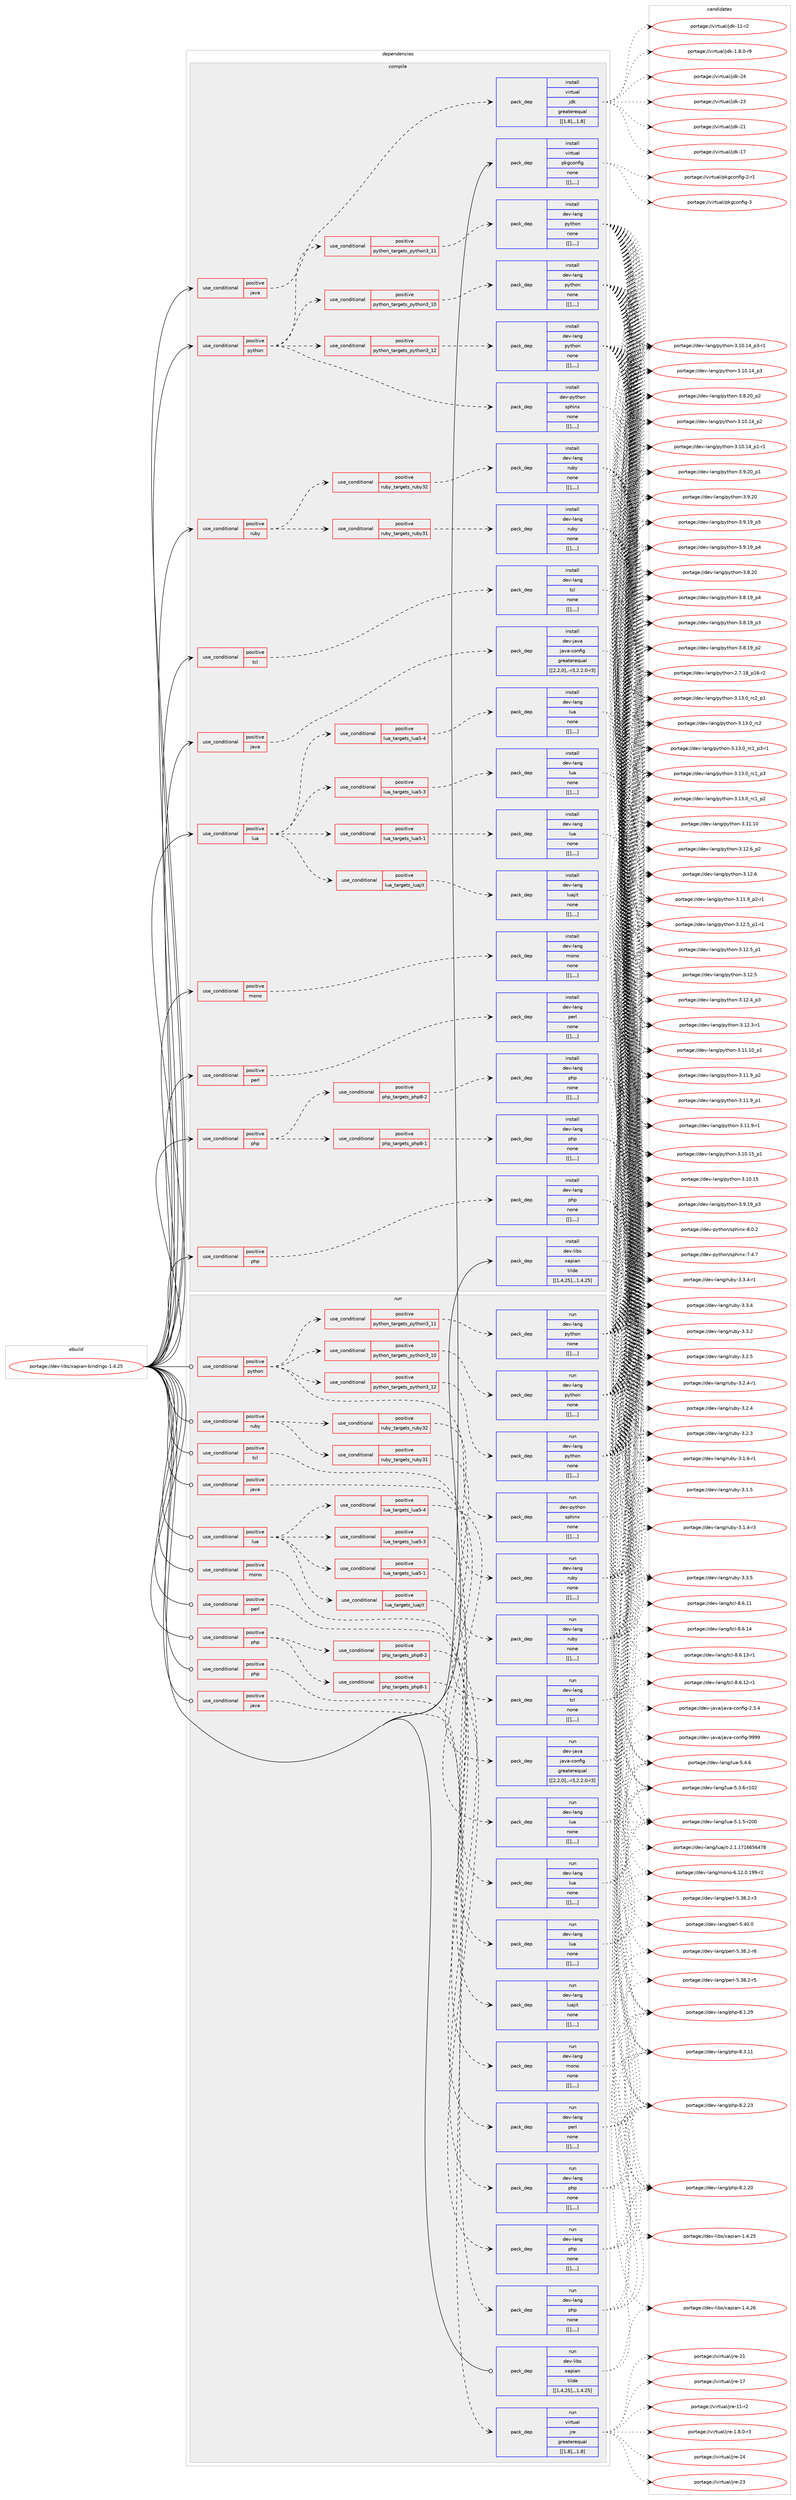 digraph prolog {

# *************
# Graph options
# *************

newrank=true;
concentrate=true;
compound=true;
graph [rankdir=LR,fontname=Helvetica,fontsize=10,ranksep=1.5];#, ranksep=2.5, nodesep=0.2];
edge  [arrowhead=vee];
node  [fontname=Helvetica,fontsize=10];

# **********
# The ebuild
# **********

subgraph cluster_leftcol {
color=gray;
label=<<i>ebuild</i>>;
id [label="portage://dev-libs/xapian-bindings-1.4.25", color=red, width=4, href="../dev-libs/xapian-bindings-1.4.25.svg"];
}

# ****************
# The dependencies
# ****************

subgraph cluster_midcol {
color=gray;
label=<<i>dependencies</i>>;
subgraph cluster_compile {
fillcolor="#eeeeee";
style=filled;
label=<<i>compile</i>>;
subgraph cond29611 {
dependency116907 [label=<<TABLE BORDER="0" CELLBORDER="1" CELLSPACING="0" CELLPADDING="4"><TR><TD ROWSPAN="3" CELLPADDING="10">use_conditional</TD></TR><TR><TD>positive</TD></TR><TR><TD>java</TD></TR></TABLE>>, shape=none, color=red];
subgraph pack86132 {
dependency116908 [label=<<TABLE BORDER="0" CELLBORDER="1" CELLSPACING="0" CELLPADDING="4" WIDTH="220"><TR><TD ROWSPAN="6" CELLPADDING="30">pack_dep</TD></TR><TR><TD WIDTH="110">install</TD></TR><TR><TD>dev-java</TD></TR><TR><TD>java-config</TD></TR><TR><TD>greaterequal</TD></TR><TR><TD>[[2,2,0],,-r3,2.2.0-r3]</TD></TR></TABLE>>, shape=none, color=blue];
}
dependency116907:e -> dependency116908:w [weight=20,style="dashed",arrowhead="vee"];
}
id:e -> dependency116907:w [weight=20,style="solid",arrowhead="vee"];
subgraph cond29612 {
dependency116909 [label=<<TABLE BORDER="0" CELLBORDER="1" CELLSPACING="0" CELLPADDING="4"><TR><TD ROWSPAN="3" CELLPADDING="10">use_conditional</TD></TR><TR><TD>positive</TD></TR><TR><TD>java</TD></TR></TABLE>>, shape=none, color=red];
subgraph pack86133 {
dependency116910 [label=<<TABLE BORDER="0" CELLBORDER="1" CELLSPACING="0" CELLPADDING="4" WIDTH="220"><TR><TD ROWSPAN="6" CELLPADDING="30">pack_dep</TD></TR><TR><TD WIDTH="110">install</TD></TR><TR><TD>virtual</TD></TR><TR><TD>jdk</TD></TR><TR><TD>greaterequal</TD></TR><TR><TD>[[1,8],,,1.8]</TD></TR></TABLE>>, shape=none, color=blue];
}
dependency116909:e -> dependency116910:w [weight=20,style="dashed",arrowhead="vee"];
}
id:e -> dependency116909:w [weight=20,style="solid",arrowhead="vee"];
subgraph cond29613 {
dependency116911 [label=<<TABLE BORDER="0" CELLBORDER="1" CELLSPACING="0" CELLPADDING="4"><TR><TD ROWSPAN="3" CELLPADDING="10">use_conditional</TD></TR><TR><TD>positive</TD></TR><TR><TD>lua</TD></TR></TABLE>>, shape=none, color=red];
subgraph cond29614 {
dependency116912 [label=<<TABLE BORDER="0" CELLBORDER="1" CELLSPACING="0" CELLPADDING="4"><TR><TD ROWSPAN="3" CELLPADDING="10">use_conditional</TD></TR><TR><TD>positive</TD></TR><TR><TD>lua_targets_luajit</TD></TR></TABLE>>, shape=none, color=red];
subgraph pack86134 {
dependency116913 [label=<<TABLE BORDER="0" CELLBORDER="1" CELLSPACING="0" CELLPADDING="4" WIDTH="220"><TR><TD ROWSPAN="6" CELLPADDING="30">pack_dep</TD></TR><TR><TD WIDTH="110">install</TD></TR><TR><TD>dev-lang</TD></TR><TR><TD>luajit</TD></TR><TR><TD>none</TD></TR><TR><TD>[[],,,,]</TD></TR></TABLE>>, shape=none, color=blue];
}
dependency116912:e -> dependency116913:w [weight=20,style="dashed",arrowhead="vee"];
}
dependency116911:e -> dependency116912:w [weight=20,style="dashed",arrowhead="vee"];
subgraph cond29615 {
dependency116914 [label=<<TABLE BORDER="0" CELLBORDER="1" CELLSPACING="0" CELLPADDING="4"><TR><TD ROWSPAN="3" CELLPADDING="10">use_conditional</TD></TR><TR><TD>positive</TD></TR><TR><TD>lua_targets_lua5-1</TD></TR></TABLE>>, shape=none, color=red];
subgraph pack86135 {
dependency116915 [label=<<TABLE BORDER="0" CELLBORDER="1" CELLSPACING="0" CELLPADDING="4" WIDTH="220"><TR><TD ROWSPAN="6" CELLPADDING="30">pack_dep</TD></TR><TR><TD WIDTH="110">install</TD></TR><TR><TD>dev-lang</TD></TR><TR><TD>lua</TD></TR><TR><TD>none</TD></TR><TR><TD>[[],,,,]</TD></TR></TABLE>>, shape=none, color=blue];
}
dependency116914:e -> dependency116915:w [weight=20,style="dashed",arrowhead="vee"];
}
dependency116911:e -> dependency116914:w [weight=20,style="dashed",arrowhead="vee"];
subgraph cond29616 {
dependency116916 [label=<<TABLE BORDER="0" CELLBORDER="1" CELLSPACING="0" CELLPADDING="4"><TR><TD ROWSPAN="3" CELLPADDING="10">use_conditional</TD></TR><TR><TD>positive</TD></TR><TR><TD>lua_targets_lua5-3</TD></TR></TABLE>>, shape=none, color=red];
subgraph pack86136 {
dependency116917 [label=<<TABLE BORDER="0" CELLBORDER="1" CELLSPACING="0" CELLPADDING="4" WIDTH="220"><TR><TD ROWSPAN="6" CELLPADDING="30">pack_dep</TD></TR><TR><TD WIDTH="110">install</TD></TR><TR><TD>dev-lang</TD></TR><TR><TD>lua</TD></TR><TR><TD>none</TD></TR><TR><TD>[[],,,,]</TD></TR></TABLE>>, shape=none, color=blue];
}
dependency116916:e -> dependency116917:w [weight=20,style="dashed",arrowhead="vee"];
}
dependency116911:e -> dependency116916:w [weight=20,style="dashed",arrowhead="vee"];
subgraph cond29617 {
dependency116918 [label=<<TABLE BORDER="0" CELLBORDER="1" CELLSPACING="0" CELLPADDING="4"><TR><TD ROWSPAN="3" CELLPADDING="10">use_conditional</TD></TR><TR><TD>positive</TD></TR><TR><TD>lua_targets_lua5-4</TD></TR></TABLE>>, shape=none, color=red];
subgraph pack86137 {
dependency116919 [label=<<TABLE BORDER="0" CELLBORDER="1" CELLSPACING="0" CELLPADDING="4" WIDTH="220"><TR><TD ROWSPAN="6" CELLPADDING="30">pack_dep</TD></TR><TR><TD WIDTH="110">install</TD></TR><TR><TD>dev-lang</TD></TR><TR><TD>lua</TD></TR><TR><TD>none</TD></TR><TR><TD>[[],,,,]</TD></TR></TABLE>>, shape=none, color=blue];
}
dependency116918:e -> dependency116919:w [weight=20,style="dashed",arrowhead="vee"];
}
dependency116911:e -> dependency116918:w [weight=20,style="dashed",arrowhead="vee"];
}
id:e -> dependency116911:w [weight=20,style="solid",arrowhead="vee"];
subgraph cond29618 {
dependency116920 [label=<<TABLE BORDER="0" CELLBORDER="1" CELLSPACING="0" CELLPADDING="4"><TR><TD ROWSPAN="3" CELLPADDING="10">use_conditional</TD></TR><TR><TD>positive</TD></TR><TR><TD>mono</TD></TR></TABLE>>, shape=none, color=red];
subgraph pack86138 {
dependency116921 [label=<<TABLE BORDER="0" CELLBORDER="1" CELLSPACING="0" CELLPADDING="4" WIDTH="220"><TR><TD ROWSPAN="6" CELLPADDING="30">pack_dep</TD></TR><TR><TD WIDTH="110">install</TD></TR><TR><TD>dev-lang</TD></TR><TR><TD>mono</TD></TR><TR><TD>none</TD></TR><TR><TD>[[],,,,]</TD></TR></TABLE>>, shape=none, color=blue];
}
dependency116920:e -> dependency116921:w [weight=20,style="dashed",arrowhead="vee"];
}
id:e -> dependency116920:w [weight=20,style="solid",arrowhead="vee"];
subgraph cond29619 {
dependency116922 [label=<<TABLE BORDER="0" CELLBORDER="1" CELLSPACING="0" CELLPADDING="4"><TR><TD ROWSPAN="3" CELLPADDING="10">use_conditional</TD></TR><TR><TD>positive</TD></TR><TR><TD>perl</TD></TR></TABLE>>, shape=none, color=red];
subgraph pack86139 {
dependency116923 [label=<<TABLE BORDER="0" CELLBORDER="1" CELLSPACING="0" CELLPADDING="4" WIDTH="220"><TR><TD ROWSPAN="6" CELLPADDING="30">pack_dep</TD></TR><TR><TD WIDTH="110">install</TD></TR><TR><TD>dev-lang</TD></TR><TR><TD>perl</TD></TR><TR><TD>none</TD></TR><TR><TD>[[],,,,]</TD></TR></TABLE>>, shape=none, color=blue];
}
dependency116922:e -> dependency116923:w [weight=20,style="dashed",arrowhead="vee"];
}
id:e -> dependency116922:w [weight=20,style="solid",arrowhead="vee"];
subgraph cond29620 {
dependency116924 [label=<<TABLE BORDER="0" CELLBORDER="1" CELLSPACING="0" CELLPADDING="4"><TR><TD ROWSPAN="3" CELLPADDING="10">use_conditional</TD></TR><TR><TD>positive</TD></TR><TR><TD>php</TD></TR></TABLE>>, shape=none, color=red];
subgraph cond29621 {
dependency116925 [label=<<TABLE BORDER="0" CELLBORDER="1" CELLSPACING="0" CELLPADDING="4"><TR><TD ROWSPAN="3" CELLPADDING="10">use_conditional</TD></TR><TR><TD>positive</TD></TR><TR><TD>php_targets_php8-1</TD></TR></TABLE>>, shape=none, color=red];
subgraph pack86140 {
dependency116926 [label=<<TABLE BORDER="0" CELLBORDER="1" CELLSPACING="0" CELLPADDING="4" WIDTH="220"><TR><TD ROWSPAN="6" CELLPADDING="30">pack_dep</TD></TR><TR><TD WIDTH="110">install</TD></TR><TR><TD>dev-lang</TD></TR><TR><TD>php</TD></TR><TR><TD>none</TD></TR><TR><TD>[[],,,,]</TD></TR></TABLE>>, shape=none, color=blue];
}
dependency116925:e -> dependency116926:w [weight=20,style="dashed",arrowhead="vee"];
}
dependency116924:e -> dependency116925:w [weight=20,style="dashed",arrowhead="vee"];
subgraph cond29622 {
dependency116927 [label=<<TABLE BORDER="0" CELLBORDER="1" CELLSPACING="0" CELLPADDING="4"><TR><TD ROWSPAN="3" CELLPADDING="10">use_conditional</TD></TR><TR><TD>positive</TD></TR><TR><TD>php_targets_php8-2</TD></TR></TABLE>>, shape=none, color=red];
subgraph pack86141 {
dependency116928 [label=<<TABLE BORDER="0" CELLBORDER="1" CELLSPACING="0" CELLPADDING="4" WIDTH="220"><TR><TD ROWSPAN="6" CELLPADDING="30">pack_dep</TD></TR><TR><TD WIDTH="110">install</TD></TR><TR><TD>dev-lang</TD></TR><TR><TD>php</TD></TR><TR><TD>none</TD></TR><TR><TD>[[],,,,]</TD></TR></TABLE>>, shape=none, color=blue];
}
dependency116927:e -> dependency116928:w [weight=20,style="dashed",arrowhead="vee"];
}
dependency116924:e -> dependency116927:w [weight=20,style="dashed",arrowhead="vee"];
}
id:e -> dependency116924:w [weight=20,style="solid",arrowhead="vee"];
subgraph cond29623 {
dependency116929 [label=<<TABLE BORDER="0" CELLBORDER="1" CELLSPACING="0" CELLPADDING="4"><TR><TD ROWSPAN="3" CELLPADDING="10">use_conditional</TD></TR><TR><TD>positive</TD></TR><TR><TD>php</TD></TR></TABLE>>, shape=none, color=red];
subgraph pack86142 {
dependency116930 [label=<<TABLE BORDER="0" CELLBORDER="1" CELLSPACING="0" CELLPADDING="4" WIDTH="220"><TR><TD ROWSPAN="6" CELLPADDING="30">pack_dep</TD></TR><TR><TD WIDTH="110">install</TD></TR><TR><TD>dev-lang</TD></TR><TR><TD>php</TD></TR><TR><TD>none</TD></TR><TR><TD>[[],,,,]</TD></TR></TABLE>>, shape=none, color=blue];
}
dependency116929:e -> dependency116930:w [weight=20,style="dashed",arrowhead="vee"];
}
id:e -> dependency116929:w [weight=20,style="solid",arrowhead="vee"];
subgraph cond29624 {
dependency116931 [label=<<TABLE BORDER="0" CELLBORDER="1" CELLSPACING="0" CELLPADDING="4"><TR><TD ROWSPAN="3" CELLPADDING="10">use_conditional</TD></TR><TR><TD>positive</TD></TR><TR><TD>python</TD></TR></TABLE>>, shape=none, color=red];
subgraph pack86143 {
dependency116932 [label=<<TABLE BORDER="0" CELLBORDER="1" CELLSPACING="0" CELLPADDING="4" WIDTH="220"><TR><TD ROWSPAN="6" CELLPADDING="30">pack_dep</TD></TR><TR><TD WIDTH="110">install</TD></TR><TR><TD>dev-python</TD></TR><TR><TD>sphinx</TD></TR><TR><TD>none</TD></TR><TR><TD>[[],,,,]</TD></TR></TABLE>>, shape=none, color=blue];
}
dependency116931:e -> dependency116932:w [weight=20,style="dashed",arrowhead="vee"];
subgraph cond29625 {
dependency116933 [label=<<TABLE BORDER="0" CELLBORDER="1" CELLSPACING="0" CELLPADDING="4"><TR><TD ROWSPAN="3" CELLPADDING="10">use_conditional</TD></TR><TR><TD>positive</TD></TR><TR><TD>python_targets_python3_10</TD></TR></TABLE>>, shape=none, color=red];
subgraph pack86144 {
dependency116934 [label=<<TABLE BORDER="0" CELLBORDER="1" CELLSPACING="0" CELLPADDING="4" WIDTH="220"><TR><TD ROWSPAN="6" CELLPADDING="30">pack_dep</TD></TR><TR><TD WIDTH="110">install</TD></TR><TR><TD>dev-lang</TD></TR><TR><TD>python</TD></TR><TR><TD>none</TD></TR><TR><TD>[[],,,,]</TD></TR></TABLE>>, shape=none, color=blue];
}
dependency116933:e -> dependency116934:w [weight=20,style="dashed",arrowhead="vee"];
}
dependency116931:e -> dependency116933:w [weight=20,style="dashed",arrowhead="vee"];
subgraph cond29626 {
dependency116935 [label=<<TABLE BORDER="0" CELLBORDER="1" CELLSPACING="0" CELLPADDING="4"><TR><TD ROWSPAN="3" CELLPADDING="10">use_conditional</TD></TR><TR><TD>positive</TD></TR><TR><TD>python_targets_python3_11</TD></TR></TABLE>>, shape=none, color=red];
subgraph pack86145 {
dependency116936 [label=<<TABLE BORDER="0" CELLBORDER="1" CELLSPACING="0" CELLPADDING="4" WIDTH="220"><TR><TD ROWSPAN="6" CELLPADDING="30">pack_dep</TD></TR><TR><TD WIDTH="110">install</TD></TR><TR><TD>dev-lang</TD></TR><TR><TD>python</TD></TR><TR><TD>none</TD></TR><TR><TD>[[],,,,]</TD></TR></TABLE>>, shape=none, color=blue];
}
dependency116935:e -> dependency116936:w [weight=20,style="dashed",arrowhead="vee"];
}
dependency116931:e -> dependency116935:w [weight=20,style="dashed",arrowhead="vee"];
subgraph cond29627 {
dependency116937 [label=<<TABLE BORDER="0" CELLBORDER="1" CELLSPACING="0" CELLPADDING="4"><TR><TD ROWSPAN="3" CELLPADDING="10">use_conditional</TD></TR><TR><TD>positive</TD></TR><TR><TD>python_targets_python3_12</TD></TR></TABLE>>, shape=none, color=red];
subgraph pack86146 {
dependency116938 [label=<<TABLE BORDER="0" CELLBORDER="1" CELLSPACING="0" CELLPADDING="4" WIDTH="220"><TR><TD ROWSPAN="6" CELLPADDING="30">pack_dep</TD></TR><TR><TD WIDTH="110">install</TD></TR><TR><TD>dev-lang</TD></TR><TR><TD>python</TD></TR><TR><TD>none</TD></TR><TR><TD>[[],,,,]</TD></TR></TABLE>>, shape=none, color=blue];
}
dependency116937:e -> dependency116938:w [weight=20,style="dashed",arrowhead="vee"];
}
dependency116931:e -> dependency116937:w [weight=20,style="dashed",arrowhead="vee"];
}
id:e -> dependency116931:w [weight=20,style="solid",arrowhead="vee"];
subgraph cond29628 {
dependency116939 [label=<<TABLE BORDER="0" CELLBORDER="1" CELLSPACING="0" CELLPADDING="4"><TR><TD ROWSPAN="3" CELLPADDING="10">use_conditional</TD></TR><TR><TD>positive</TD></TR><TR><TD>ruby</TD></TR></TABLE>>, shape=none, color=red];
subgraph cond29629 {
dependency116940 [label=<<TABLE BORDER="0" CELLBORDER="1" CELLSPACING="0" CELLPADDING="4"><TR><TD ROWSPAN="3" CELLPADDING="10">use_conditional</TD></TR><TR><TD>positive</TD></TR><TR><TD>ruby_targets_ruby31</TD></TR></TABLE>>, shape=none, color=red];
subgraph pack86147 {
dependency116941 [label=<<TABLE BORDER="0" CELLBORDER="1" CELLSPACING="0" CELLPADDING="4" WIDTH="220"><TR><TD ROWSPAN="6" CELLPADDING="30">pack_dep</TD></TR><TR><TD WIDTH="110">install</TD></TR><TR><TD>dev-lang</TD></TR><TR><TD>ruby</TD></TR><TR><TD>none</TD></TR><TR><TD>[[],,,,]</TD></TR></TABLE>>, shape=none, color=blue];
}
dependency116940:e -> dependency116941:w [weight=20,style="dashed",arrowhead="vee"];
}
dependency116939:e -> dependency116940:w [weight=20,style="dashed",arrowhead="vee"];
subgraph cond29630 {
dependency116942 [label=<<TABLE BORDER="0" CELLBORDER="1" CELLSPACING="0" CELLPADDING="4"><TR><TD ROWSPAN="3" CELLPADDING="10">use_conditional</TD></TR><TR><TD>positive</TD></TR><TR><TD>ruby_targets_ruby32</TD></TR></TABLE>>, shape=none, color=red];
subgraph pack86148 {
dependency116943 [label=<<TABLE BORDER="0" CELLBORDER="1" CELLSPACING="0" CELLPADDING="4" WIDTH="220"><TR><TD ROWSPAN="6" CELLPADDING="30">pack_dep</TD></TR><TR><TD WIDTH="110">install</TD></TR><TR><TD>dev-lang</TD></TR><TR><TD>ruby</TD></TR><TR><TD>none</TD></TR><TR><TD>[[],,,,]</TD></TR></TABLE>>, shape=none, color=blue];
}
dependency116942:e -> dependency116943:w [weight=20,style="dashed",arrowhead="vee"];
}
dependency116939:e -> dependency116942:w [weight=20,style="dashed",arrowhead="vee"];
}
id:e -> dependency116939:w [weight=20,style="solid",arrowhead="vee"];
subgraph cond29631 {
dependency116944 [label=<<TABLE BORDER="0" CELLBORDER="1" CELLSPACING="0" CELLPADDING="4"><TR><TD ROWSPAN="3" CELLPADDING="10">use_conditional</TD></TR><TR><TD>positive</TD></TR><TR><TD>tcl</TD></TR></TABLE>>, shape=none, color=red];
subgraph pack86149 {
dependency116945 [label=<<TABLE BORDER="0" CELLBORDER="1" CELLSPACING="0" CELLPADDING="4" WIDTH="220"><TR><TD ROWSPAN="6" CELLPADDING="30">pack_dep</TD></TR><TR><TD WIDTH="110">install</TD></TR><TR><TD>dev-lang</TD></TR><TR><TD>tcl</TD></TR><TR><TD>none</TD></TR><TR><TD>[[],,,,]</TD></TR></TABLE>>, shape=none, color=blue];
}
dependency116944:e -> dependency116945:w [weight=20,style="dashed",arrowhead="vee"];
}
id:e -> dependency116944:w [weight=20,style="solid",arrowhead="vee"];
subgraph pack86150 {
dependency116946 [label=<<TABLE BORDER="0" CELLBORDER="1" CELLSPACING="0" CELLPADDING="4" WIDTH="220"><TR><TD ROWSPAN="6" CELLPADDING="30">pack_dep</TD></TR><TR><TD WIDTH="110">install</TD></TR><TR><TD>dev-libs</TD></TR><TR><TD>xapian</TD></TR><TR><TD>tilde</TD></TR><TR><TD>[[1,4,25],,,1.4.25]</TD></TR></TABLE>>, shape=none, color=blue];
}
id:e -> dependency116946:w [weight=20,style="solid",arrowhead="vee"];
subgraph pack86151 {
dependency116947 [label=<<TABLE BORDER="0" CELLBORDER="1" CELLSPACING="0" CELLPADDING="4" WIDTH="220"><TR><TD ROWSPAN="6" CELLPADDING="30">pack_dep</TD></TR><TR><TD WIDTH="110">install</TD></TR><TR><TD>virtual</TD></TR><TR><TD>pkgconfig</TD></TR><TR><TD>none</TD></TR><TR><TD>[[],,,,]</TD></TR></TABLE>>, shape=none, color=blue];
}
id:e -> dependency116947:w [weight=20,style="solid",arrowhead="vee"];
}
subgraph cluster_compileandrun {
fillcolor="#eeeeee";
style=filled;
label=<<i>compile and run</i>>;
}
subgraph cluster_run {
fillcolor="#eeeeee";
style=filled;
label=<<i>run</i>>;
subgraph cond29632 {
dependency116948 [label=<<TABLE BORDER="0" CELLBORDER="1" CELLSPACING="0" CELLPADDING="4"><TR><TD ROWSPAN="3" CELLPADDING="10">use_conditional</TD></TR><TR><TD>positive</TD></TR><TR><TD>java</TD></TR></TABLE>>, shape=none, color=red];
subgraph pack86152 {
dependency116949 [label=<<TABLE BORDER="0" CELLBORDER="1" CELLSPACING="0" CELLPADDING="4" WIDTH="220"><TR><TD ROWSPAN="6" CELLPADDING="30">pack_dep</TD></TR><TR><TD WIDTH="110">run</TD></TR><TR><TD>dev-java</TD></TR><TR><TD>java-config</TD></TR><TR><TD>greaterequal</TD></TR><TR><TD>[[2,2,0],,-r3,2.2.0-r3]</TD></TR></TABLE>>, shape=none, color=blue];
}
dependency116948:e -> dependency116949:w [weight=20,style="dashed",arrowhead="vee"];
}
id:e -> dependency116948:w [weight=20,style="solid",arrowhead="odot"];
subgraph cond29633 {
dependency116950 [label=<<TABLE BORDER="0" CELLBORDER="1" CELLSPACING="0" CELLPADDING="4"><TR><TD ROWSPAN="3" CELLPADDING="10">use_conditional</TD></TR><TR><TD>positive</TD></TR><TR><TD>java</TD></TR></TABLE>>, shape=none, color=red];
subgraph pack86153 {
dependency116951 [label=<<TABLE BORDER="0" CELLBORDER="1" CELLSPACING="0" CELLPADDING="4" WIDTH="220"><TR><TD ROWSPAN="6" CELLPADDING="30">pack_dep</TD></TR><TR><TD WIDTH="110">run</TD></TR><TR><TD>virtual</TD></TR><TR><TD>jre</TD></TR><TR><TD>greaterequal</TD></TR><TR><TD>[[1,8],,,1.8]</TD></TR></TABLE>>, shape=none, color=blue];
}
dependency116950:e -> dependency116951:w [weight=20,style="dashed",arrowhead="vee"];
}
id:e -> dependency116950:w [weight=20,style="solid",arrowhead="odot"];
subgraph cond29634 {
dependency116952 [label=<<TABLE BORDER="0" CELLBORDER="1" CELLSPACING="0" CELLPADDING="4"><TR><TD ROWSPAN="3" CELLPADDING="10">use_conditional</TD></TR><TR><TD>positive</TD></TR><TR><TD>lua</TD></TR></TABLE>>, shape=none, color=red];
subgraph cond29635 {
dependency116953 [label=<<TABLE BORDER="0" CELLBORDER="1" CELLSPACING="0" CELLPADDING="4"><TR><TD ROWSPAN="3" CELLPADDING="10">use_conditional</TD></TR><TR><TD>positive</TD></TR><TR><TD>lua_targets_luajit</TD></TR></TABLE>>, shape=none, color=red];
subgraph pack86154 {
dependency116954 [label=<<TABLE BORDER="0" CELLBORDER="1" CELLSPACING="0" CELLPADDING="4" WIDTH="220"><TR><TD ROWSPAN="6" CELLPADDING="30">pack_dep</TD></TR><TR><TD WIDTH="110">run</TD></TR><TR><TD>dev-lang</TD></TR><TR><TD>luajit</TD></TR><TR><TD>none</TD></TR><TR><TD>[[],,,,]</TD></TR></TABLE>>, shape=none, color=blue];
}
dependency116953:e -> dependency116954:w [weight=20,style="dashed",arrowhead="vee"];
}
dependency116952:e -> dependency116953:w [weight=20,style="dashed",arrowhead="vee"];
subgraph cond29636 {
dependency116955 [label=<<TABLE BORDER="0" CELLBORDER="1" CELLSPACING="0" CELLPADDING="4"><TR><TD ROWSPAN="3" CELLPADDING="10">use_conditional</TD></TR><TR><TD>positive</TD></TR><TR><TD>lua_targets_lua5-1</TD></TR></TABLE>>, shape=none, color=red];
subgraph pack86155 {
dependency116956 [label=<<TABLE BORDER="0" CELLBORDER="1" CELLSPACING="0" CELLPADDING="4" WIDTH="220"><TR><TD ROWSPAN="6" CELLPADDING="30">pack_dep</TD></TR><TR><TD WIDTH="110">run</TD></TR><TR><TD>dev-lang</TD></TR><TR><TD>lua</TD></TR><TR><TD>none</TD></TR><TR><TD>[[],,,,]</TD></TR></TABLE>>, shape=none, color=blue];
}
dependency116955:e -> dependency116956:w [weight=20,style="dashed",arrowhead="vee"];
}
dependency116952:e -> dependency116955:w [weight=20,style="dashed",arrowhead="vee"];
subgraph cond29637 {
dependency116957 [label=<<TABLE BORDER="0" CELLBORDER="1" CELLSPACING="0" CELLPADDING="4"><TR><TD ROWSPAN="3" CELLPADDING="10">use_conditional</TD></TR><TR><TD>positive</TD></TR><TR><TD>lua_targets_lua5-3</TD></TR></TABLE>>, shape=none, color=red];
subgraph pack86156 {
dependency116958 [label=<<TABLE BORDER="0" CELLBORDER="1" CELLSPACING="0" CELLPADDING="4" WIDTH="220"><TR><TD ROWSPAN="6" CELLPADDING="30">pack_dep</TD></TR><TR><TD WIDTH="110">run</TD></TR><TR><TD>dev-lang</TD></TR><TR><TD>lua</TD></TR><TR><TD>none</TD></TR><TR><TD>[[],,,,]</TD></TR></TABLE>>, shape=none, color=blue];
}
dependency116957:e -> dependency116958:w [weight=20,style="dashed",arrowhead="vee"];
}
dependency116952:e -> dependency116957:w [weight=20,style="dashed",arrowhead="vee"];
subgraph cond29638 {
dependency116959 [label=<<TABLE BORDER="0" CELLBORDER="1" CELLSPACING="0" CELLPADDING="4"><TR><TD ROWSPAN="3" CELLPADDING="10">use_conditional</TD></TR><TR><TD>positive</TD></TR><TR><TD>lua_targets_lua5-4</TD></TR></TABLE>>, shape=none, color=red];
subgraph pack86157 {
dependency116960 [label=<<TABLE BORDER="0" CELLBORDER="1" CELLSPACING="0" CELLPADDING="4" WIDTH="220"><TR><TD ROWSPAN="6" CELLPADDING="30">pack_dep</TD></TR><TR><TD WIDTH="110">run</TD></TR><TR><TD>dev-lang</TD></TR><TR><TD>lua</TD></TR><TR><TD>none</TD></TR><TR><TD>[[],,,,]</TD></TR></TABLE>>, shape=none, color=blue];
}
dependency116959:e -> dependency116960:w [weight=20,style="dashed",arrowhead="vee"];
}
dependency116952:e -> dependency116959:w [weight=20,style="dashed",arrowhead="vee"];
}
id:e -> dependency116952:w [weight=20,style="solid",arrowhead="odot"];
subgraph cond29639 {
dependency116961 [label=<<TABLE BORDER="0" CELLBORDER="1" CELLSPACING="0" CELLPADDING="4"><TR><TD ROWSPAN="3" CELLPADDING="10">use_conditional</TD></TR><TR><TD>positive</TD></TR><TR><TD>mono</TD></TR></TABLE>>, shape=none, color=red];
subgraph pack86158 {
dependency116962 [label=<<TABLE BORDER="0" CELLBORDER="1" CELLSPACING="0" CELLPADDING="4" WIDTH="220"><TR><TD ROWSPAN="6" CELLPADDING="30">pack_dep</TD></TR><TR><TD WIDTH="110">run</TD></TR><TR><TD>dev-lang</TD></TR><TR><TD>mono</TD></TR><TR><TD>none</TD></TR><TR><TD>[[],,,,]</TD></TR></TABLE>>, shape=none, color=blue];
}
dependency116961:e -> dependency116962:w [weight=20,style="dashed",arrowhead="vee"];
}
id:e -> dependency116961:w [weight=20,style="solid",arrowhead="odot"];
subgraph cond29640 {
dependency116963 [label=<<TABLE BORDER="0" CELLBORDER="1" CELLSPACING="0" CELLPADDING="4"><TR><TD ROWSPAN="3" CELLPADDING="10">use_conditional</TD></TR><TR><TD>positive</TD></TR><TR><TD>perl</TD></TR></TABLE>>, shape=none, color=red];
subgraph pack86159 {
dependency116964 [label=<<TABLE BORDER="0" CELLBORDER="1" CELLSPACING="0" CELLPADDING="4" WIDTH="220"><TR><TD ROWSPAN="6" CELLPADDING="30">pack_dep</TD></TR><TR><TD WIDTH="110">run</TD></TR><TR><TD>dev-lang</TD></TR><TR><TD>perl</TD></TR><TR><TD>none</TD></TR><TR><TD>[[],,,,]</TD></TR></TABLE>>, shape=none, color=blue];
}
dependency116963:e -> dependency116964:w [weight=20,style="dashed",arrowhead="vee"];
}
id:e -> dependency116963:w [weight=20,style="solid",arrowhead="odot"];
subgraph cond29641 {
dependency116965 [label=<<TABLE BORDER="0" CELLBORDER="1" CELLSPACING="0" CELLPADDING="4"><TR><TD ROWSPAN="3" CELLPADDING="10">use_conditional</TD></TR><TR><TD>positive</TD></TR><TR><TD>php</TD></TR></TABLE>>, shape=none, color=red];
subgraph cond29642 {
dependency116966 [label=<<TABLE BORDER="0" CELLBORDER="1" CELLSPACING="0" CELLPADDING="4"><TR><TD ROWSPAN="3" CELLPADDING="10">use_conditional</TD></TR><TR><TD>positive</TD></TR><TR><TD>php_targets_php8-1</TD></TR></TABLE>>, shape=none, color=red];
subgraph pack86160 {
dependency116967 [label=<<TABLE BORDER="0" CELLBORDER="1" CELLSPACING="0" CELLPADDING="4" WIDTH="220"><TR><TD ROWSPAN="6" CELLPADDING="30">pack_dep</TD></TR><TR><TD WIDTH="110">run</TD></TR><TR><TD>dev-lang</TD></TR><TR><TD>php</TD></TR><TR><TD>none</TD></TR><TR><TD>[[],,,,]</TD></TR></TABLE>>, shape=none, color=blue];
}
dependency116966:e -> dependency116967:w [weight=20,style="dashed",arrowhead="vee"];
}
dependency116965:e -> dependency116966:w [weight=20,style="dashed",arrowhead="vee"];
subgraph cond29643 {
dependency116968 [label=<<TABLE BORDER="0" CELLBORDER="1" CELLSPACING="0" CELLPADDING="4"><TR><TD ROWSPAN="3" CELLPADDING="10">use_conditional</TD></TR><TR><TD>positive</TD></TR><TR><TD>php_targets_php8-2</TD></TR></TABLE>>, shape=none, color=red];
subgraph pack86161 {
dependency116969 [label=<<TABLE BORDER="0" CELLBORDER="1" CELLSPACING="0" CELLPADDING="4" WIDTH="220"><TR><TD ROWSPAN="6" CELLPADDING="30">pack_dep</TD></TR><TR><TD WIDTH="110">run</TD></TR><TR><TD>dev-lang</TD></TR><TR><TD>php</TD></TR><TR><TD>none</TD></TR><TR><TD>[[],,,,]</TD></TR></TABLE>>, shape=none, color=blue];
}
dependency116968:e -> dependency116969:w [weight=20,style="dashed",arrowhead="vee"];
}
dependency116965:e -> dependency116968:w [weight=20,style="dashed",arrowhead="vee"];
}
id:e -> dependency116965:w [weight=20,style="solid",arrowhead="odot"];
subgraph cond29644 {
dependency116970 [label=<<TABLE BORDER="0" CELLBORDER="1" CELLSPACING="0" CELLPADDING="4"><TR><TD ROWSPAN="3" CELLPADDING="10">use_conditional</TD></TR><TR><TD>positive</TD></TR><TR><TD>php</TD></TR></TABLE>>, shape=none, color=red];
subgraph pack86162 {
dependency116971 [label=<<TABLE BORDER="0" CELLBORDER="1" CELLSPACING="0" CELLPADDING="4" WIDTH="220"><TR><TD ROWSPAN="6" CELLPADDING="30">pack_dep</TD></TR><TR><TD WIDTH="110">run</TD></TR><TR><TD>dev-lang</TD></TR><TR><TD>php</TD></TR><TR><TD>none</TD></TR><TR><TD>[[],,,,]</TD></TR></TABLE>>, shape=none, color=blue];
}
dependency116970:e -> dependency116971:w [weight=20,style="dashed",arrowhead="vee"];
}
id:e -> dependency116970:w [weight=20,style="solid",arrowhead="odot"];
subgraph cond29645 {
dependency116972 [label=<<TABLE BORDER="0" CELLBORDER="1" CELLSPACING="0" CELLPADDING="4"><TR><TD ROWSPAN="3" CELLPADDING="10">use_conditional</TD></TR><TR><TD>positive</TD></TR><TR><TD>python</TD></TR></TABLE>>, shape=none, color=red];
subgraph pack86163 {
dependency116973 [label=<<TABLE BORDER="0" CELLBORDER="1" CELLSPACING="0" CELLPADDING="4" WIDTH="220"><TR><TD ROWSPAN="6" CELLPADDING="30">pack_dep</TD></TR><TR><TD WIDTH="110">run</TD></TR><TR><TD>dev-python</TD></TR><TR><TD>sphinx</TD></TR><TR><TD>none</TD></TR><TR><TD>[[],,,,]</TD></TR></TABLE>>, shape=none, color=blue];
}
dependency116972:e -> dependency116973:w [weight=20,style="dashed",arrowhead="vee"];
subgraph cond29646 {
dependency116974 [label=<<TABLE BORDER="0" CELLBORDER="1" CELLSPACING="0" CELLPADDING="4"><TR><TD ROWSPAN="3" CELLPADDING="10">use_conditional</TD></TR><TR><TD>positive</TD></TR><TR><TD>python_targets_python3_10</TD></TR></TABLE>>, shape=none, color=red];
subgraph pack86164 {
dependency116975 [label=<<TABLE BORDER="0" CELLBORDER="1" CELLSPACING="0" CELLPADDING="4" WIDTH="220"><TR><TD ROWSPAN="6" CELLPADDING="30">pack_dep</TD></TR><TR><TD WIDTH="110">run</TD></TR><TR><TD>dev-lang</TD></TR><TR><TD>python</TD></TR><TR><TD>none</TD></TR><TR><TD>[[],,,,]</TD></TR></TABLE>>, shape=none, color=blue];
}
dependency116974:e -> dependency116975:w [weight=20,style="dashed",arrowhead="vee"];
}
dependency116972:e -> dependency116974:w [weight=20,style="dashed",arrowhead="vee"];
subgraph cond29647 {
dependency116976 [label=<<TABLE BORDER="0" CELLBORDER="1" CELLSPACING="0" CELLPADDING="4"><TR><TD ROWSPAN="3" CELLPADDING="10">use_conditional</TD></TR><TR><TD>positive</TD></TR><TR><TD>python_targets_python3_11</TD></TR></TABLE>>, shape=none, color=red];
subgraph pack86165 {
dependency116977 [label=<<TABLE BORDER="0" CELLBORDER="1" CELLSPACING="0" CELLPADDING="4" WIDTH="220"><TR><TD ROWSPAN="6" CELLPADDING="30">pack_dep</TD></TR><TR><TD WIDTH="110">run</TD></TR><TR><TD>dev-lang</TD></TR><TR><TD>python</TD></TR><TR><TD>none</TD></TR><TR><TD>[[],,,,]</TD></TR></TABLE>>, shape=none, color=blue];
}
dependency116976:e -> dependency116977:w [weight=20,style="dashed",arrowhead="vee"];
}
dependency116972:e -> dependency116976:w [weight=20,style="dashed",arrowhead="vee"];
subgraph cond29648 {
dependency116978 [label=<<TABLE BORDER="0" CELLBORDER="1" CELLSPACING="0" CELLPADDING="4"><TR><TD ROWSPAN="3" CELLPADDING="10">use_conditional</TD></TR><TR><TD>positive</TD></TR><TR><TD>python_targets_python3_12</TD></TR></TABLE>>, shape=none, color=red];
subgraph pack86166 {
dependency116979 [label=<<TABLE BORDER="0" CELLBORDER="1" CELLSPACING="0" CELLPADDING="4" WIDTH="220"><TR><TD ROWSPAN="6" CELLPADDING="30">pack_dep</TD></TR><TR><TD WIDTH="110">run</TD></TR><TR><TD>dev-lang</TD></TR><TR><TD>python</TD></TR><TR><TD>none</TD></TR><TR><TD>[[],,,,]</TD></TR></TABLE>>, shape=none, color=blue];
}
dependency116978:e -> dependency116979:w [weight=20,style="dashed",arrowhead="vee"];
}
dependency116972:e -> dependency116978:w [weight=20,style="dashed",arrowhead="vee"];
}
id:e -> dependency116972:w [weight=20,style="solid",arrowhead="odot"];
subgraph cond29649 {
dependency116980 [label=<<TABLE BORDER="0" CELLBORDER="1" CELLSPACING="0" CELLPADDING="4"><TR><TD ROWSPAN="3" CELLPADDING="10">use_conditional</TD></TR><TR><TD>positive</TD></TR><TR><TD>ruby</TD></TR></TABLE>>, shape=none, color=red];
subgraph cond29650 {
dependency116981 [label=<<TABLE BORDER="0" CELLBORDER="1" CELLSPACING="0" CELLPADDING="4"><TR><TD ROWSPAN="3" CELLPADDING="10">use_conditional</TD></TR><TR><TD>positive</TD></TR><TR><TD>ruby_targets_ruby31</TD></TR></TABLE>>, shape=none, color=red];
subgraph pack86167 {
dependency116982 [label=<<TABLE BORDER="0" CELLBORDER="1" CELLSPACING="0" CELLPADDING="4" WIDTH="220"><TR><TD ROWSPAN="6" CELLPADDING="30">pack_dep</TD></TR><TR><TD WIDTH="110">run</TD></TR><TR><TD>dev-lang</TD></TR><TR><TD>ruby</TD></TR><TR><TD>none</TD></TR><TR><TD>[[],,,,]</TD></TR></TABLE>>, shape=none, color=blue];
}
dependency116981:e -> dependency116982:w [weight=20,style="dashed",arrowhead="vee"];
}
dependency116980:e -> dependency116981:w [weight=20,style="dashed",arrowhead="vee"];
subgraph cond29651 {
dependency116983 [label=<<TABLE BORDER="0" CELLBORDER="1" CELLSPACING="0" CELLPADDING="4"><TR><TD ROWSPAN="3" CELLPADDING="10">use_conditional</TD></TR><TR><TD>positive</TD></TR><TR><TD>ruby_targets_ruby32</TD></TR></TABLE>>, shape=none, color=red];
subgraph pack86168 {
dependency116984 [label=<<TABLE BORDER="0" CELLBORDER="1" CELLSPACING="0" CELLPADDING="4" WIDTH="220"><TR><TD ROWSPAN="6" CELLPADDING="30">pack_dep</TD></TR><TR><TD WIDTH="110">run</TD></TR><TR><TD>dev-lang</TD></TR><TR><TD>ruby</TD></TR><TR><TD>none</TD></TR><TR><TD>[[],,,,]</TD></TR></TABLE>>, shape=none, color=blue];
}
dependency116983:e -> dependency116984:w [weight=20,style="dashed",arrowhead="vee"];
}
dependency116980:e -> dependency116983:w [weight=20,style="dashed",arrowhead="vee"];
}
id:e -> dependency116980:w [weight=20,style="solid",arrowhead="odot"];
subgraph cond29652 {
dependency116985 [label=<<TABLE BORDER="0" CELLBORDER="1" CELLSPACING="0" CELLPADDING="4"><TR><TD ROWSPAN="3" CELLPADDING="10">use_conditional</TD></TR><TR><TD>positive</TD></TR><TR><TD>tcl</TD></TR></TABLE>>, shape=none, color=red];
subgraph pack86169 {
dependency116986 [label=<<TABLE BORDER="0" CELLBORDER="1" CELLSPACING="0" CELLPADDING="4" WIDTH="220"><TR><TD ROWSPAN="6" CELLPADDING="30">pack_dep</TD></TR><TR><TD WIDTH="110">run</TD></TR><TR><TD>dev-lang</TD></TR><TR><TD>tcl</TD></TR><TR><TD>none</TD></TR><TR><TD>[[],,,,]</TD></TR></TABLE>>, shape=none, color=blue];
}
dependency116985:e -> dependency116986:w [weight=20,style="dashed",arrowhead="vee"];
}
id:e -> dependency116985:w [weight=20,style="solid",arrowhead="odot"];
subgraph pack86170 {
dependency116987 [label=<<TABLE BORDER="0" CELLBORDER="1" CELLSPACING="0" CELLPADDING="4" WIDTH="220"><TR><TD ROWSPAN="6" CELLPADDING="30">pack_dep</TD></TR><TR><TD WIDTH="110">run</TD></TR><TR><TD>dev-libs</TD></TR><TR><TD>xapian</TD></TR><TR><TD>tilde</TD></TR><TR><TD>[[1,4,25],,,1.4.25]</TD></TR></TABLE>>, shape=none, color=blue];
}
id:e -> dependency116987:w [weight=20,style="solid",arrowhead="odot"];
}
}

# **************
# The candidates
# **************

subgraph cluster_choices {
rank=same;
color=gray;
label=<<i>candidates</i>>;

subgraph choice86132 {
color=black;
nodesep=1;
choice10010111845106971189747106971189745991111101021051034557575757 [label="portage://dev-java/java-config-9999", color=red, width=4,href="../dev-java/java-config-9999.svg"];
choice1001011184510697118974710697118974599111110102105103455046514652 [label="portage://dev-java/java-config-2.3.4", color=red, width=4,href="../dev-java/java-config-2.3.4.svg"];
dependency116908:e -> choice10010111845106971189747106971189745991111101021051034557575757:w [style=dotted,weight="100"];
dependency116908:e -> choice1001011184510697118974710697118974599111110102105103455046514652:w [style=dotted,weight="100"];
}
subgraph choice86133 {
color=black;
nodesep=1;
choice1181051141161179710847106100107455052 [label="portage://virtual/jdk-24", color=red, width=4,href="../virtual/jdk-24.svg"];
choice1181051141161179710847106100107455051 [label="portage://virtual/jdk-23", color=red, width=4,href="../virtual/jdk-23.svg"];
choice1181051141161179710847106100107455049 [label="portage://virtual/jdk-21", color=red, width=4,href="../virtual/jdk-21.svg"];
choice1181051141161179710847106100107454955 [label="portage://virtual/jdk-17", color=red, width=4,href="../virtual/jdk-17.svg"];
choice11810511411611797108471061001074549494511450 [label="portage://virtual/jdk-11-r2", color=red, width=4,href="../virtual/jdk-11-r2.svg"];
choice11810511411611797108471061001074549465646484511457 [label="portage://virtual/jdk-1.8.0-r9", color=red, width=4,href="../virtual/jdk-1.8.0-r9.svg"];
dependency116910:e -> choice1181051141161179710847106100107455052:w [style=dotted,weight="100"];
dependency116910:e -> choice1181051141161179710847106100107455051:w [style=dotted,weight="100"];
dependency116910:e -> choice1181051141161179710847106100107455049:w [style=dotted,weight="100"];
dependency116910:e -> choice1181051141161179710847106100107454955:w [style=dotted,weight="100"];
dependency116910:e -> choice11810511411611797108471061001074549494511450:w [style=dotted,weight="100"];
dependency116910:e -> choice11810511411611797108471061001074549465646484511457:w [style=dotted,weight="100"];
}
subgraph choice86134 {
color=black;
nodesep=1;
choice10010111845108971101034710811797106105116455046494649554954545354525556 [label="portage://dev-lang/luajit-2.1.1716656478", color=red, width=4,href="../dev-lang/luajit-2.1.1716656478.svg"];
dependency116913:e -> choice10010111845108971101034710811797106105116455046494649554954545354525556:w [style=dotted,weight="100"];
}
subgraph choice86135 {
color=black;
nodesep=1;
choice10010111845108971101034710811797455346524654 [label="portage://dev-lang/lua-5.4.6", color=red, width=4,href="../dev-lang/lua-5.4.6.svg"];
choice1001011184510897110103471081179745534651465445114494850 [label="portage://dev-lang/lua-5.3.6-r102", color=red, width=4,href="../dev-lang/lua-5.3.6-r102.svg"];
choice1001011184510897110103471081179745534649465345114504848 [label="portage://dev-lang/lua-5.1.5-r200", color=red, width=4,href="../dev-lang/lua-5.1.5-r200.svg"];
dependency116915:e -> choice10010111845108971101034710811797455346524654:w [style=dotted,weight="100"];
dependency116915:e -> choice1001011184510897110103471081179745534651465445114494850:w [style=dotted,weight="100"];
dependency116915:e -> choice1001011184510897110103471081179745534649465345114504848:w [style=dotted,weight="100"];
}
subgraph choice86136 {
color=black;
nodesep=1;
choice10010111845108971101034710811797455346524654 [label="portage://dev-lang/lua-5.4.6", color=red, width=4,href="../dev-lang/lua-5.4.6.svg"];
choice1001011184510897110103471081179745534651465445114494850 [label="portage://dev-lang/lua-5.3.6-r102", color=red, width=4,href="../dev-lang/lua-5.3.6-r102.svg"];
choice1001011184510897110103471081179745534649465345114504848 [label="portage://dev-lang/lua-5.1.5-r200", color=red, width=4,href="../dev-lang/lua-5.1.5-r200.svg"];
dependency116917:e -> choice10010111845108971101034710811797455346524654:w [style=dotted,weight="100"];
dependency116917:e -> choice1001011184510897110103471081179745534651465445114494850:w [style=dotted,weight="100"];
dependency116917:e -> choice1001011184510897110103471081179745534649465345114504848:w [style=dotted,weight="100"];
}
subgraph choice86137 {
color=black;
nodesep=1;
choice10010111845108971101034710811797455346524654 [label="portage://dev-lang/lua-5.4.6", color=red, width=4,href="../dev-lang/lua-5.4.6.svg"];
choice1001011184510897110103471081179745534651465445114494850 [label="portage://dev-lang/lua-5.3.6-r102", color=red, width=4,href="../dev-lang/lua-5.3.6-r102.svg"];
choice1001011184510897110103471081179745534649465345114504848 [label="portage://dev-lang/lua-5.1.5-r200", color=red, width=4,href="../dev-lang/lua-5.1.5-r200.svg"];
dependency116919:e -> choice10010111845108971101034710811797455346524654:w [style=dotted,weight="100"];
dependency116919:e -> choice1001011184510897110103471081179745534651465445114494850:w [style=dotted,weight="100"];
dependency116919:e -> choice1001011184510897110103471081179745534649465345114504848:w [style=dotted,weight="100"];
}
subgraph choice86138 {
color=black;
nodesep=1;
choice10010111845108971101034710911111011145544649504648464957574511450 [label="portage://dev-lang/mono-6.12.0.199-r2", color=red, width=4,href="../dev-lang/mono-6.12.0.199-r2.svg"];
dependency116921:e -> choice10010111845108971101034710911111011145544649504648464957574511450:w [style=dotted,weight="100"];
}
subgraph choice86139 {
color=black;
nodesep=1;
choice10010111845108971101034711210111410845534652484648 [label="portage://dev-lang/perl-5.40.0", color=red, width=4,href="../dev-lang/perl-5.40.0.svg"];
choice100101118451089711010347112101114108455346515646504511454 [label="portage://dev-lang/perl-5.38.2-r6", color=red, width=4,href="../dev-lang/perl-5.38.2-r6.svg"];
choice100101118451089711010347112101114108455346515646504511453 [label="portage://dev-lang/perl-5.38.2-r5", color=red, width=4,href="../dev-lang/perl-5.38.2-r5.svg"];
choice100101118451089711010347112101114108455346515646504511451 [label="portage://dev-lang/perl-5.38.2-r3", color=red, width=4,href="../dev-lang/perl-5.38.2-r3.svg"];
dependency116923:e -> choice10010111845108971101034711210111410845534652484648:w [style=dotted,weight="100"];
dependency116923:e -> choice100101118451089711010347112101114108455346515646504511454:w [style=dotted,weight="100"];
dependency116923:e -> choice100101118451089711010347112101114108455346515646504511453:w [style=dotted,weight="100"];
dependency116923:e -> choice100101118451089711010347112101114108455346515646504511451:w [style=dotted,weight="100"];
}
subgraph choice86140 {
color=black;
nodesep=1;
choice10010111845108971101034711210411245564651464949 [label="portage://dev-lang/php-8.3.11", color=red, width=4,href="../dev-lang/php-8.3.11.svg"];
choice10010111845108971101034711210411245564650465051 [label="portage://dev-lang/php-8.2.23", color=red, width=4,href="../dev-lang/php-8.2.23.svg"];
choice10010111845108971101034711210411245564650465048 [label="portage://dev-lang/php-8.2.20", color=red, width=4,href="../dev-lang/php-8.2.20.svg"];
choice10010111845108971101034711210411245564649465057 [label="portage://dev-lang/php-8.1.29", color=red, width=4,href="../dev-lang/php-8.1.29.svg"];
dependency116926:e -> choice10010111845108971101034711210411245564651464949:w [style=dotted,weight="100"];
dependency116926:e -> choice10010111845108971101034711210411245564650465051:w [style=dotted,weight="100"];
dependency116926:e -> choice10010111845108971101034711210411245564650465048:w [style=dotted,weight="100"];
dependency116926:e -> choice10010111845108971101034711210411245564649465057:w [style=dotted,weight="100"];
}
subgraph choice86141 {
color=black;
nodesep=1;
choice10010111845108971101034711210411245564651464949 [label="portage://dev-lang/php-8.3.11", color=red, width=4,href="../dev-lang/php-8.3.11.svg"];
choice10010111845108971101034711210411245564650465051 [label="portage://dev-lang/php-8.2.23", color=red, width=4,href="../dev-lang/php-8.2.23.svg"];
choice10010111845108971101034711210411245564650465048 [label="portage://dev-lang/php-8.2.20", color=red, width=4,href="../dev-lang/php-8.2.20.svg"];
choice10010111845108971101034711210411245564649465057 [label="portage://dev-lang/php-8.1.29", color=red, width=4,href="../dev-lang/php-8.1.29.svg"];
dependency116928:e -> choice10010111845108971101034711210411245564651464949:w [style=dotted,weight="100"];
dependency116928:e -> choice10010111845108971101034711210411245564650465051:w [style=dotted,weight="100"];
dependency116928:e -> choice10010111845108971101034711210411245564650465048:w [style=dotted,weight="100"];
dependency116928:e -> choice10010111845108971101034711210411245564649465057:w [style=dotted,weight="100"];
}
subgraph choice86142 {
color=black;
nodesep=1;
choice10010111845108971101034711210411245564651464949 [label="portage://dev-lang/php-8.3.11", color=red, width=4,href="../dev-lang/php-8.3.11.svg"];
choice10010111845108971101034711210411245564650465051 [label="portage://dev-lang/php-8.2.23", color=red, width=4,href="../dev-lang/php-8.2.23.svg"];
choice10010111845108971101034711210411245564650465048 [label="portage://dev-lang/php-8.2.20", color=red, width=4,href="../dev-lang/php-8.2.20.svg"];
choice10010111845108971101034711210411245564649465057 [label="portage://dev-lang/php-8.1.29", color=red, width=4,href="../dev-lang/php-8.1.29.svg"];
dependency116930:e -> choice10010111845108971101034711210411245564651464949:w [style=dotted,weight="100"];
dependency116930:e -> choice10010111845108971101034711210411245564650465051:w [style=dotted,weight="100"];
dependency116930:e -> choice10010111845108971101034711210411245564650465048:w [style=dotted,weight="100"];
dependency116930:e -> choice10010111845108971101034711210411245564649465057:w [style=dotted,weight="100"];
}
subgraph choice86143 {
color=black;
nodesep=1;
choice1001011184511212111610411111047115112104105110120455646484650 [label="portage://dev-python/sphinx-8.0.2", color=red, width=4,href="../dev-python/sphinx-8.0.2.svg"];
choice1001011184511212111610411111047115112104105110120455546524655 [label="portage://dev-python/sphinx-7.4.7", color=red, width=4,href="../dev-python/sphinx-7.4.7.svg"];
dependency116932:e -> choice1001011184511212111610411111047115112104105110120455646484650:w [style=dotted,weight="100"];
dependency116932:e -> choice1001011184511212111610411111047115112104105110120455546524655:w [style=dotted,weight="100"];
}
subgraph choice86144 {
color=black;
nodesep=1;
choice100101118451089711010347112121116104111110455146495146489511499509511249 [label="portage://dev-lang/python-3.13.0_rc2_p1", color=red, width=4,href="../dev-lang/python-3.13.0_rc2_p1.svg"];
choice10010111845108971101034711212111610411111045514649514648951149950 [label="portage://dev-lang/python-3.13.0_rc2", color=red, width=4,href="../dev-lang/python-3.13.0_rc2.svg"];
choice1001011184510897110103471121211161041111104551464951464895114994995112514511449 [label="portage://dev-lang/python-3.13.0_rc1_p3-r1", color=red, width=4,href="../dev-lang/python-3.13.0_rc1_p3-r1.svg"];
choice100101118451089711010347112121116104111110455146495146489511499499511251 [label="portage://dev-lang/python-3.13.0_rc1_p3", color=red, width=4,href="../dev-lang/python-3.13.0_rc1_p3.svg"];
choice100101118451089711010347112121116104111110455146495146489511499499511250 [label="portage://dev-lang/python-3.13.0_rc1_p2", color=red, width=4,href="../dev-lang/python-3.13.0_rc1_p2.svg"];
choice100101118451089711010347112121116104111110455146495046549511250 [label="portage://dev-lang/python-3.12.6_p2", color=red, width=4,href="../dev-lang/python-3.12.6_p2.svg"];
choice10010111845108971101034711212111610411111045514649504654 [label="portage://dev-lang/python-3.12.6", color=red, width=4,href="../dev-lang/python-3.12.6.svg"];
choice1001011184510897110103471121211161041111104551464950465395112494511449 [label="portage://dev-lang/python-3.12.5_p1-r1", color=red, width=4,href="../dev-lang/python-3.12.5_p1-r1.svg"];
choice100101118451089711010347112121116104111110455146495046539511249 [label="portage://dev-lang/python-3.12.5_p1", color=red, width=4,href="../dev-lang/python-3.12.5_p1.svg"];
choice10010111845108971101034711212111610411111045514649504653 [label="portage://dev-lang/python-3.12.5", color=red, width=4,href="../dev-lang/python-3.12.5.svg"];
choice100101118451089711010347112121116104111110455146495046529511251 [label="portage://dev-lang/python-3.12.4_p3", color=red, width=4,href="../dev-lang/python-3.12.4_p3.svg"];
choice100101118451089711010347112121116104111110455146495046514511449 [label="portage://dev-lang/python-3.12.3-r1", color=red, width=4,href="../dev-lang/python-3.12.3-r1.svg"];
choice10010111845108971101034711212111610411111045514649494649489511249 [label="portage://dev-lang/python-3.11.10_p1", color=red, width=4,href="../dev-lang/python-3.11.10_p1.svg"];
choice1001011184510897110103471121211161041111104551464949464948 [label="portage://dev-lang/python-3.11.10", color=red, width=4,href="../dev-lang/python-3.11.10.svg"];
choice1001011184510897110103471121211161041111104551464949465795112504511449 [label="portage://dev-lang/python-3.11.9_p2-r1", color=red, width=4,href="../dev-lang/python-3.11.9_p2-r1.svg"];
choice100101118451089711010347112121116104111110455146494946579511250 [label="portage://dev-lang/python-3.11.9_p2", color=red, width=4,href="../dev-lang/python-3.11.9_p2.svg"];
choice100101118451089711010347112121116104111110455146494946579511249 [label="portage://dev-lang/python-3.11.9_p1", color=red, width=4,href="../dev-lang/python-3.11.9_p1.svg"];
choice100101118451089711010347112121116104111110455146494946574511449 [label="portage://dev-lang/python-3.11.9-r1", color=red, width=4,href="../dev-lang/python-3.11.9-r1.svg"];
choice10010111845108971101034711212111610411111045514649484649539511249 [label="portage://dev-lang/python-3.10.15_p1", color=red, width=4,href="../dev-lang/python-3.10.15_p1.svg"];
choice1001011184510897110103471121211161041111104551464948464953 [label="portage://dev-lang/python-3.10.15", color=red, width=4,href="../dev-lang/python-3.10.15.svg"];
choice100101118451089711010347112121116104111110455146494846495295112514511449 [label="portage://dev-lang/python-3.10.14_p3-r1", color=red, width=4,href="../dev-lang/python-3.10.14_p3-r1.svg"];
choice10010111845108971101034711212111610411111045514649484649529511251 [label="portage://dev-lang/python-3.10.14_p3", color=red, width=4,href="../dev-lang/python-3.10.14_p3.svg"];
choice10010111845108971101034711212111610411111045514649484649529511250 [label="portage://dev-lang/python-3.10.14_p2", color=red, width=4,href="../dev-lang/python-3.10.14_p2.svg"];
choice100101118451089711010347112121116104111110455146494846495295112494511449 [label="portage://dev-lang/python-3.10.14_p1-r1", color=red, width=4,href="../dev-lang/python-3.10.14_p1-r1.svg"];
choice100101118451089711010347112121116104111110455146574650489511249 [label="portage://dev-lang/python-3.9.20_p1", color=red, width=4,href="../dev-lang/python-3.9.20_p1.svg"];
choice10010111845108971101034711212111610411111045514657465048 [label="portage://dev-lang/python-3.9.20", color=red, width=4,href="../dev-lang/python-3.9.20.svg"];
choice100101118451089711010347112121116104111110455146574649579511253 [label="portage://dev-lang/python-3.9.19_p5", color=red, width=4,href="../dev-lang/python-3.9.19_p5.svg"];
choice100101118451089711010347112121116104111110455146574649579511252 [label="portage://dev-lang/python-3.9.19_p4", color=red, width=4,href="../dev-lang/python-3.9.19_p4.svg"];
choice100101118451089711010347112121116104111110455146574649579511251 [label="portage://dev-lang/python-3.9.19_p3", color=red, width=4,href="../dev-lang/python-3.9.19_p3.svg"];
choice100101118451089711010347112121116104111110455146564650489511250 [label="portage://dev-lang/python-3.8.20_p2", color=red, width=4,href="../dev-lang/python-3.8.20_p2.svg"];
choice10010111845108971101034711212111610411111045514656465048 [label="portage://dev-lang/python-3.8.20", color=red, width=4,href="../dev-lang/python-3.8.20.svg"];
choice100101118451089711010347112121116104111110455146564649579511252 [label="portage://dev-lang/python-3.8.19_p4", color=red, width=4,href="../dev-lang/python-3.8.19_p4.svg"];
choice100101118451089711010347112121116104111110455146564649579511251 [label="portage://dev-lang/python-3.8.19_p3", color=red, width=4,href="../dev-lang/python-3.8.19_p3.svg"];
choice100101118451089711010347112121116104111110455146564649579511250 [label="portage://dev-lang/python-3.8.19_p2", color=red, width=4,href="../dev-lang/python-3.8.19_p2.svg"];
choice100101118451089711010347112121116104111110455046554649569511249544511450 [label="portage://dev-lang/python-2.7.18_p16-r2", color=red, width=4,href="../dev-lang/python-2.7.18_p16-r2.svg"];
dependency116934:e -> choice100101118451089711010347112121116104111110455146495146489511499509511249:w [style=dotted,weight="100"];
dependency116934:e -> choice10010111845108971101034711212111610411111045514649514648951149950:w [style=dotted,weight="100"];
dependency116934:e -> choice1001011184510897110103471121211161041111104551464951464895114994995112514511449:w [style=dotted,weight="100"];
dependency116934:e -> choice100101118451089711010347112121116104111110455146495146489511499499511251:w [style=dotted,weight="100"];
dependency116934:e -> choice100101118451089711010347112121116104111110455146495146489511499499511250:w [style=dotted,weight="100"];
dependency116934:e -> choice100101118451089711010347112121116104111110455146495046549511250:w [style=dotted,weight="100"];
dependency116934:e -> choice10010111845108971101034711212111610411111045514649504654:w [style=dotted,weight="100"];
dependency116934:e -> choice1001011184510897110103471121211161041111104551464950465395112494511449:w [style=dotted,weight="100"];
dependency116934:e -> choice100101118451089711010347112121116104111110455146495046539511249:w [style=dotted,weight="100"];
dependency116934:e -> choice10010111845108971101034711212111610411111045514649504653:w [style=dotted,weight="100"];
dependency116934:e -> choice100101118451089711010347112121116104111110455146495046529511251:w [style=dotted,weight="100"];
dependency116934:e -> choice100101118451089711010347112121116104111110455146495046514511449:w [style=dotted,weight="100"];
dependency116934:e -> choice10010111845108971101034711212111610411111045514649494649489511249:w [style=dotted,weight="100"];
dependency116934:e -> choice1001011184510897110103471121211161041111104551464949464948:w [style=dotted,weight="100"];
dependency116934:e -> choice1001011184510897110103471121211161041111104551464949465795112504511449:w [style=dotted,weight="100"];
dependency116934:e -> choice100101118451089711010347112121116104111110455146494946579511250:w [style=dotted,weight="100"];
dependency116934:e -> choice100101118451089711010347112121116104111110455146494946579511249:w [style=dotted,weight="100"];
dependency116934:e -> choice100101118451089711010347112121116104111110455146494946574511449:w [style=dotted,weight="100"];
dependency116934:e -> choice10010111845108971101034711212111610411111045514649484649539511249:w [style=dotted,weight="100"];
dependency116934:e -> choice1001011184510897110103471121211161041111104551464948464953:w [style=dotted,weight="100"];
dependency116934:e -> choice100101118451089711010347112121116104111110455146494846495295112514511449:w [style=dotted,weight="100"];
dependency116934:e -> choice10010111845108971101034711212111610411111045514649484649529511251:w [style=dotted,weight="100"];
dependency116934:e -> choice10010111845108971101034711212111610411111045514649484649529511250:w [style=dotted,weight="100"];
dependency116934:e -> choice100101118451089711010347112121116104111110455146494846495295112494511449:w [style=dotted,weight="100"];
dependency116934:e -> choice100101118451089711010347112121116104111110455146574650489511249:w [style=dotted,weight="100"];
dependency116934:e -> choice10010111845108971101034711212111610411111045514657465048:w [style=dotted,weight="100"];
dependency116934:e -> choice100101118451089711010347112121116104111110455146574649579511253:w [style=dotted,weight="100"];
dependency116934:e -> choice100101118451089711010347112121116104111110455146574649579511252:w [style=dotted,weight="100"];
dependency116934:e -> choice100101118451089711010347112121116104111110455146574649579511251:w [style=dotted,weight="100"];
dependency116934:e -> choice100101118451089711010347112121116104111110455146564650489511250:w [style=dotted,weight="100"];
dependency116934:e -> choice10010111845108971101034711212111610411111045514656465048:w [style=dotted,weight="100"];
dependency116934:e -> choice100101118451089711010347112121116104111110455146564649579511252:w [style=dotted,weight="100"];
dependency116934:e -> choice100101118451089711010347112121116104111110455146564649579511251:w [style=dotted,weight="100"];
dependency116934:e -> choice100101118451089711010347112121116104111110455146564649579511250:w [style=dotted,weight="100"];
dependency116934:e -> choice100101118451089711010347112121116104111110455046554649569511249544511450:w [style=dotted,weight="100"];
}
subgraph choice86145 {
color=black;
nodesep=1;
choice100101118451089711010347112121116104111110455146495146489511499509511249 [label="portage://dev-lang/python-3.13.0_rc2_p1", color=red, width=4,href="../dev-lang/python-3.13.0_rc2_p1.svg"];
choice10010111845108971101034711212111610411111045514649514648951149950 [label="portage://dev-lang/python-3.13.0_rc2", color=red, width=4,href="../dev-lang/python-3.13.0_rc2.svg"];
choice1001011184510897110103471121211161041111104551464951464895114994995112514511449 [label="portage://dev-lang/python-3.13.0_rc1_p3-r1", color=red, width=4,href="../dev-lang/python-3.13.0_rc1_p3-r1.svg"];
choice100101118451089711010347112121116104111110455146495146489511499499511251 [label="portage://dev-lang/python-3.13.0_rc1_p3", color=red, width=4,href="../dev-lang/python-3.13.0_rc1_p3.svg"];
choice100101118451089711010347112121116104111110455146495146489511499499511250 [label="portage://dev-lang/python-3.13.0_rc1_p2", color=red, width=4,href="../dev-lang/python-3.13.0_rc1_p2.svg"];
choice100101118451089711010347112121116104111110455146495046549511250 [label="portage://dev-lang/python-3.12.6_p2", color=red, width=4,href="../dev-lang/python-3.12.6_p2.svg"];
choice10010111845108971101034711212111610411111045514649504654 [label="portage://dev-lang/python-3.12.6", color=red, width=4,href="../dev-lang/python-3.12.6.svg"];
choice1001011184510897110103471121211161041111104551464950465395112494511449 [label="portage://dev-lang/python-3.12.5_p1-r1", color=red, width=4,href="../dev-lang/python-3.12.5_p1-r1.svg"];
choice100101118451089711010347112121116104111110455146495046539511249 [label="portage://dev-lang/python-3.12.5_p1", color=red, width=4,href="../dev-lang/python-3.12.5_p1.svg"];
choice10010111845108971101034711212111610411111045514649504653 [label="portage://dev-lang/python-3.12.5", color=red, width=4,href="../dev-lang/python-3.12.5.svg"];
choice100101118451089711010347112121116104111110455146495046529511251 [label="portage://dev-lang/python-3.12.4_p3", color=red, width=4,href="../dev-lang/python-3.12.4_p3.svg"];
choice100101118451089711010347112121116104111110455146495046514511449 [label="portage://dev-lang/python-3.12.3-r1", color=red, width=4,href="../dev-lang/python-3.12.3-r1.svg"];
choice10010111845108971101034711212111610411111045514649494649489511249 [label="portage://dev-lang/python-3.11.10_p1", color=red, width=4,href="../dev-lang/python-3.11.10_p1.svg"];
choice1001011184510897110103471121211161041111104551464949464948 [label="portage://dev-lang/python-3.11.10", color=red, width=4,href="../dev-lang/python-3.11.10.svg"];
choice1001011184510897110103471121211161041111104551464949465795112504511449 [label="portage://dev-lang/python-3.11.9_p2-r1", color=red, width=4,href="../dev-lang/python-3.11.9_p2-r1.svg"];
choice100101118451089711010347112121116104111110455146494946579511250 [label="portage://dev-lang/python-3.11.9_p2", color=red, width=4,href="../dev-lang/python-3.11.9_p2.svg"];
choice100101118451089711010347112121116104111110455146494946579511249 [label="portage://dev-lang/python-3.11.9_p1", color=red, width=4,href="../dev-lang/python-3.11.9_p1.svg"];
choice100101118451089711010347112121116104111110455146494946574511449 [label="portage://dev-lang/python-3.11.9-r1", color=red, width=4,href="../dev-lang/python-3.11.9-r1.svg"];
choice10010111845108971101034711212111610411111045514649484649539511249 [label="portage://dev-lang/python-3.10.15_p1", color=red, width=4,href="../dev-lang/python-3.10.15_p1.svg"];
choice1001011184510897110103471121211161041111104551464948464953 [label="portage://dev-lang/python-3.10.15", color=red, width=4,href="../dev-lang/python-3.10.15.svg"];
choice100101118451089711010347112121116104111110455146494846495295112514511449 [label="portage://dev-lang/python-3.10.14_p3-r1", color=red, width=4,href="../dev-lang/python-3.10.14_p3-r1.svg"];
choice10010111845108971101034711212111610411111045514649484649529511251 [label="portage://dev-lang/python-3.10.14_p3", color=red, width=4,href="../dev-lang/python-3.10.14_p3.svg"];
choice10010111845108971101034711212111610411111045514649484649529511250 [label="portage://dev-lang/python-3.10.14_p2", color=red, width=4,href="../dev-lang/python-3.10.14_p2.svg"];
choice100101118451089711010347112121116104111110455146494846495295112494511449 [label="portage://dev-lang/python-3.10.14_p1-r1", color=red, width=4,href="../dev-lang/python-3.10.14_p1-r1.svg"];
choice100101118451089711010347112121116104111110455146574650489511249 [label="portage://dev-lang/python-3.9.20_p1", color=red, width=4,href="../dev-lang/python-3.9.20_p1.svg"];
choice10010111845108971101034711212111610411111045514657465048 [label="portage://dev-lang/python-3.9.20", color=red, width=4,href="../dev-lang/python-3.9.20.svg"];
choice100101118451089711010347112121116104111110455146574649579511253 [label="portage://dev-lang/python-3.9.19_p5", color=red, width=4,href="../dev-lang/python-3.9.19_p5.svg"];
choice100101118451089711010347112121116104111110455146574649579511252 [label="portage://dev-lang/python-3.9.19_p4", color=red, width=4,href="../dev-lang/python-3.9.19_p4.svg"];
choice100101118451089711010347112121116104111110455146574649579511251 [label="portage://dev-lang/python-3.9.19_p3", color=red, width=4,href="../dev-lang/python-3.9.19_p3.svg"];
choice100101118451089711010347112121116104111110455146564650489511250 [label="portage://dev-lang/python-3.8.20_p2", color=red, width=4,href="../dev-lang/python-3.8.20_p2.svg"];
choice10010111845108971101034711212111610411111045514656465048 [label="portage://dev-lang/python-3.8.20", color=red, width=4,href="../dev-lang/python-3.8.20.svg"];
choice100101118451089711010347112121116104111110455146564649579511252 [label="portage://dev-lang/python-3.8.19_p4", color=red, width=4,href="../dev-lang/python-3.8.19_p4.svg"];
choice100101118451089711010347112121116104111110455146564649579511251 [label="portage://dev-lang/python-3.8.19_p3", color=red, width=4,href="../dev-lang/python-3.8.19_p3.svg"];
choice100101118451089711010347112121116104111110455146564649579511250 [label="portage://dev-lang/python-3.8.19_p2", color=red, width=4,href="../dev-lang/python-3.8.19_p2.svg"];
choice100101118451089711010347112121116104111110455046554649569511249544511450 [label="portage://dev-lang/python-2.7.18_p16-r2", color=red, width=4,href="../dev-lang/python-2.7.18_p16-r2.svg"];
dependency116936:e -> choice100101118451089711010347112121116104111110455146495146489511499509511249:w [style=dotted,weight="100"];
dependency116936:e -> choice10010111845108971101034711212111610411111045514649514648951149950:w [style=dotted,weight="100"];
dependency116936:e -> choice1001011184510897110103471121211161041111104551464951464895114994995112514511449:w [style=dotted,weight="100"];
dependency116936:e -> choice100101118451089711010347112121116104111110455146495146489511499499511251:w [style=dotted,weight="100"];
dependency116936:e -> choice100101118451089711010347112121116104111110455146495146489511499499511250:w [style=dotted,weight="100"];
dependency116936:e -> choice100101118451089711010347112121116104111110455146495046549511250:w [style=dotted,weight="100"];
dependency116936:e -> choice10010111845108971101034711212111610411111045514649504654:w [style=dotted,weight="100"];
dependency116936:e -> choice1001011184510897110103471121211161041111104551464950465395112494511449:w [style=dotted,weight="100"];
dependency116936:e -> choice100101118451089711010347112121116104111110455146495046539511249:w [style=dotted,weight="100"];
dependency116936:e -> choice10010111845108971101034711212111610411111045514649504653:w [style=dotted,weight="100"];
dependency116936:e -> choice100101118451089711010347112121116104111110455146495046529511251:w [style=dotted,weight="100"];
dependency116936:e -> choice100101118451089711010347112121116104111110455146495046514511449:w [style=dotted,weight="100"];
dependency116936:e -> choice10010111845108971101034711212111610411111045514649494649489511249:w [style=dotted,weight="100"];
dependency116936:e -> choice1001011184510897110103471121211161041111104551464949464948:w [style=dotted,weight="100"];
dependency116936:e -> choice1001011184510897110103471121211161041111104551464949465795112504511449:w [style=dotted,weight="100"];
dependency116936:e -> choice100101118451089711010347112121116104111110455146494946579511250:w [style=dotted,weight="100"];
dependency116936:e -> choice100101118451089711010347112121116104111110455146494946579511249:w [style=dotted,weight="100"];
dependency116936:e -> choice100101118451089711010347112121116104111110455146494946574511449:w [style=dotted,weight="100"];
dependency116936:e -> choice10010111845108971101034711212111610411111045514649484649539511249:w [style=dotted,weight="100"];
dependency116936:e -> choice1001011184510897110103471121211161041111104551464948464953:w [style=dotted,weight="100"];
dependency116936:e -> choice100101118451089711010347112121116104111110455146494846495295112514511449:w [style=dotted,weight="100"];
dependency116936:e -> choice10010111845108971101034711212111610411111045514649484649529511251:w [style=dotted,weight="100"];
dependency116936:e -> choice10010111845108971101034711212111610411111045514649484649529511250:w [style=dotted,weight="100"];
dependency116936:e -> choice100101118451089711010347112121116104111110455146494846495295112494511449:w [style=dotted,weight="100"];
dependency116936:e -> choice100101118451089711010347112121116104111110455146574650489511249:w [style=dotted,weight="100"];
dependency116936:e -> choice10010111845108971101034711212111610411111045514657465048:w [style=dotted,weight="100"];
dependency116936:e -> choice100101118451089711010347112121116104111110455146574649579511253:w [style=dotted,weight="100"];
dependency116936:e -> choice100101118451089711010347112121116104111110455146574649579511252:w [style=dotted,weight="100"];
dependency116936:e -> choice100101118451089711010347112121116104111110455146574649579511251:w [style=dotted,weight="100"];
dependency116936:e -> choice100101118451089711010347112121116104111110455146564650489511250:w [style=dotted,weight="100"];
dependency116936:e -> choice10010111845108971101034711212111610411111045514656465048:w [style=dotted,weight="100"];
dependency116936:e -> choice100101118451089711010347112121116104111110455146564649579511252:w [style=dotted,weight="100"];
dependency116936:e -> choice100101118451089711010347112121116104111110455146564649579511251:w [style=dotted,weight="100"];
dependency116936:e -> choice100101118451089711010347112121116104111110455146564649579511250:w [style=dotted,weight="100"];
dependency116936:e -> choice100101118451089711010347112121116104111110455046554649569511249544511450:w [style=dotted,weight="100"];
}
subgraph choice86146 {
color=black;
nodesep=1;
choice100101118451089711010347112121116104111110455146495146489511499509511249 [label="portage://dev-lang/python-3.13.0_rc2_p1", color=red, width=4,href="../dev-lang/python-3.13.0_rc2_p1.svg"];
choice10010111845108971101034711212111610411111045514649514648951149950 [label="portage://dev-lang/python-3.13.0_rc2", color=red, width=4,href="../dev-lang/python-3.13.0_rc2.svg"];
choice1001011184510897110103471121211161041111104551464951464895114994995112514511449 [label="portage://dev-lang/python-3.13.0_rc1_p3-r1", color=red, width=4,href="../dev-lang/python-3.13.0_rc1_p3-r1.svg"];
choice100101118451089711010347112121116104111110455146495146489511499499511251 [label="portage://dev-lang/python-3.13.0_rc1_p3", color=red, width=4,href="../dev-lang/python-3.13.0_rc1_p3.svg"];
choice100101118451089711010347112121116104111110455146495146489511499499511250 [label="portage://dev-lang/python-3.13.0_rc1_p2", color=red, width=4,href="../dev-lang/python-3.13.0_rc1_p2.svg"];
choice100101118451089711010347112121116104111110455146495046549511250 [label="portage://dev-lang/python-3.12.6_p2", color=red, width=4,href="../dev-lang/python-3.12.6_p2.svg"];
choice10010111845108971101034711212111610411111045514649504654 [label="portage://dev-lang/python-3.12.6", color=red, width=4,href="../dev-lang/python-3.12.6.svg"];
choice1001011184510897110103471121211161041111104551464950465395112494511449 [label="portage://dev-lang/python-3.12.5_p1-r1", color=red, width=4,href="../dev-lang/python-3.12.5_p1-r1.svg"];
choice100101118451089711010347112121116104111110455146495046539511249 [label="portage://dev-lang/python-3.12.5_p1", color=red, width=4,href="../dev-lang/python-3.12.5_p1.svg"];
choice10010111845108971101034711212111610411111045514649504653 [label="portage://dev-lang/python-3.12.5", color=red, width=4,href="../dev-lang/python-3.12.5.svg"];
choice100101118451089711010347112121116104111110455146495046529511251 [label="portage://dev-lang/python-3.12.4_p3", color=red, width=4,href="../dev-lang/python-3.12.4_p3.svg"];
choice100101118451089711010347112121116104111110455146495046514511449 [label="portage://dev-lang/python-3.12.3-r1", color=red, width=4,href="../dev-lang/python-3.12.3-r1.svg"];
choice10010111845108971101034711212111610411111045514649494649489511249 [label="portage://dev-lang/python-3.11.10_p1", color=red, width=4,href="../dev-lang/python-3.11.10_p1.svg"];
choice1001011184510897110103471121211161041111104551464949464948 [label="portage://dev-lang/python-3.11.10", color=red, width=4,href="../dev-lang/python-3.11.10.svg"];
choice1001011184510897110103471121211161041111104551464949465795112504511449 [label="portage://dev-lang/python-3.11.9_p2-r1", color=red, width=4,href="../dev-lang/python-3.11.9_p2-r1.svg"];
choice100101118451089711010347112121116104111110455146494946579511250 [label="portage://dev-lang/python-3.11.9_p2", color=red, width=4,href="../dev-lang/python-3.11.9_p2.svg"];
choice100101118451089711010347112121116104111110455146494946579511249 [label="portage://dev-lang/python-3.11.9_p1", color=red, width=4,href="../dev-lang/python-3.11.9_p1.svg"];
choice100101118451089711010347112121116104111110455146494946574511449 [label="portage://dev-lang/python-3.11.9-r1", color=red, width=4,href="../dev-lang/python-3.11.9-r1.svg"];
choice10010111845108971101034711212111610411111045514649484649539511249 [label="portage://dev-lang/python-3.10.15_p1", color=red, width=4,href="../dev-lang/python-3.10.15_p1.svg"];
choice1001011184510897110103471121211161041111104551464948464953 [label="portage://dev-lang/python-3.10.15", color=red, width=4,href="../dev-lang/python-3.10.15.svg"];
choice100101118451089711010347112121116104111110455146494846495295112514511449 [label="portage://dev-lang/python-3.10.14_p3-r1", color=red, width=4,href="../dev-lang/python-3.10.14_p3-r1.svg"];
choice10010111845108971101034711212111610411111045514649484649529511251 [label="portage://dev-lang/python-3.10.14_p3", color=red, width=4,href="../dev-lang/python-3.10.14_p3.svg"];
choice10010111845108971101034711212111610411111045514649484649529511250 [label="portage://dev-lang/python-3.10.14_p2", color=red, width=4,href="../dev-lang/python-3.10.14_p2.svg"];
choice100101118451089711010347112121116104111110455146494846495295112494511449 [label="portage://dev-lang/python-3.10.14_p1-r1", color=red, width=4,href="../dev-lang/python-3.10.14_p1-r1.svg"];
choice100101118451089711010347112121116104111110455146574650489511249 [label="portage://dev-lang/python-3.9.20_p1", color=red, width=4,href="../dev-lang/python-3.9.20_p1.svg"];
choice10010111845108971101034711212111610411111045514657465048 [label="portage://dev-lang/python-3.9.20", color=red, width=4,href="../dev-lang/python-3.9.20.svg"];
choice100101118451089711010347112121116104111110455146574649579511253 [label="portage://dev-lang/python-3.9.19_p5", color=red, width=4,href="../dev-lang/python-3.9.19_p5.svg"];
choice100101118451089711010347112121116104111110455146574649579511252 [label="portage://dev-lang/python-3.9.19_p4", color=red, width=4,href="../dev-lang/python-3.9.19_p4.svg"];
choice100101118451089711010347112121116104111110455146574649579511251 [label="portage://dev-lang/python-3.9.19_p3", color=red, width=4,href="../dev-lang/python-3.9.19_p3.svg"];
choice100101118451089711010347112121116104111110455146564650489511250 [label="portage://dev-lang/python-3.8.20_p2", color=red, width=4,href="../dev-lang/python-3.8.20_p2.svg"];
choice10010111845108971101034711212111610411111045514656465048 [label="portage://dev-lang/python-3.8.20", color=red, width=4,href="../dev-lang/python-3.8.20.svg"];
choice100101118451089711010347112121116104111110455146564649579511252 [label="portage://dev-lang/python-3.8.19_p4", color=red, width=4,href="../dev-lang/python-3.8.19_p4.svg"];
choice100101118451089711010347112121116104111110455146564649579511251 [label="portage://dev-lang/python-3.8.19_p3", color=red, width=4,href="../dev-lang/python-3.8.19_p3.svg"];
choice100101118451089711010347112121116104111110455146564649579511250 [label="portage://dev-lang/python-3.8.19_p2", color=red, width=4,href="../dev-lang/python-3.8.19_p2.svg"];
choice100101118451089711010347112121116104111110455046554649569511249544511450 [label="portage://dev-lang/python-2.7.18_p16-r2", color=red, width=4,href="../dev-lang/python-2.7.18_p16-r2.svg"];
dependency116938:e -> choice100101118451089711010347112121116104111110455146495146489511499509511249:w [style=dotted,weight="100"];
dependency116938:e -> choice10010111845108971101034711212111610411111045514649514648951149950:w [style=dotted,weight="100"];
dependency116938:e -> choice1001011184510897110103471121211161041111104551464951464895114994995112514511449:w [style=dotted,weight="100"];
dependency116938:e -> choice100101118451089711010347112121116104111110455146495146489511499499511251:w [style=dotted,weight="100"];
dependency116938:e -> choice100101118451089711010347112121116104111110455146495146489511499499511250:w [style=dotted,weight="100"];
dependency116938:e -> choice100101118451089711010347112121116104111110455146495046549511250:w [style=dotted,weight="100"];
dependency116938:e -> choice10010111845108971101034711212111610411111045514649504654:w [style=dotted,weight="100"];
dependency116938:e -> choice1001011184510897110103471121211161041111104551464950465395112494511449:w [style=dotted,weight="100"];
dependency116938:e -> choice100101118451089711010347112121116104111110455146495046539511249:w [style=dotted,weight="100"];
dependency116938:e -> choice10010111845108971101034711212111610411111045514649504653:w [style=dotted,weight="100"];
dependency116938:e -> choice100101118451089711010347112121116104111110455146495046529511251:w [style=dotted,weight="100"];
dependency116938:e -> choice100101118451089711010347112121116104111110455146495046514511449:w [style=dotted,weight="100"];
dependency116938:e -> choice10010111845108971101034711212111610411111045514649494649489511249:w [style=dotted,weight="100"];
dependency116938:e -> choice1001011184510897110103471121211161041111104551464949464948:w [style=dotted,weight="100"];
dependency116938:e -> choice1001011184510897110103471121211161041111104551464949465795112504511449:w [style=dotted,weight="100"];
dependency116938:e -> choice100101118451089711010347112121116104111110455146494946579511250:w [style=dotted,weight="100"];
dependency116938:e -> choice100101118451089711010347112121116104111110455146494946579511249:w [style=dotted,weight="100"];
dependency116938:e -> choice100101118451089711010347112121116104111110455146494946574511449:w [style=dotted,weight="100"];
dependency116938:e -> choice10010111845108971101034711212111610411111045514649484649539511249:w [style=dotted,weight="100"];
dependency116938:e -> choice1001011184510897110103471121211161041111104551464948464953:w [style=dotted,weight="100"];
dependency116938:e -> choice100101118451089711010347112121116104111110455146494846495295112514511449:w [style=dotted,weight="100"];
dependency116938:e -> choice10010111845108971101034711212111610411111045514649484649529511251:w [style=dotted,weight="100"];
dependency116938:e -> choice10010111845108971101034711212111610411111045514649484649529511250:w [style=dotted,weight="100"];
dependency116938:e -> choice100101118451089711010347112121116104111110455146494846495295112494511449:w [style=dotted,weight="100"];
dependency116938:e -> choice100101118451089711010347112121116104111110455146574650489511249:w [style=dotted,weight="100"];
dependency116938:e -> choice10010111845108971101034711212111610411111045514657465048:w [style=dotted,weight="100"];
dependency116938:e -> choice100101118451089711010347112121116104111110455146574649579511253:w [style=dotted,weight="100"];
dependency116938:e -> choice100101118451089711010347112121116104111110455146574649579511252:w [style=dotted,weight="100"];
dependency116938:e -> choice100101118451089711010347112121116104111110455146574649579511251:w [style=dotted,weight="100"];
dependency116938:e -> choice100101118451089711010347112121116104111110455146564650489511250:w [style=dotted,weight="100"];
dependency116938:e -> choice10010111845108971101034711212111610411111045514656465048:w [style=dotted,weight="100"];
dependency116938:e -> choice100101118451089711010347112121116104111110455146564649579511252:w [style=dotted,weight="100"];
dependency116938:e -> choice100101118451089711010347112121116104111110455146564649579511251:w [style=dotted,weight="100"];
dependency116938:e -> choice100101118451089711010347112121116104111110455146564649579511250:w [style=dotted,weight="100"];
dependency116938:e -> choice100101118451089711010347112121116104111110455046554649569511249544511450:w [style=dotted,weight="100"];
}
subgraph choice86147 {
color=black;
nodesep=1;
choice10010111845108971101034711411798121455146514653 [label="portage://dev-lang/ruby-3.3.5", color=red, width=4,href="../dev-lang/ruby-3.3.5.svg"];
choice100101118451089711010347114117981214551465146524511449 [label="portage://dev-lang/ruby-3.3.4-r1", color=red, width=4,href="../dev-lang/ruby-3.3.4-r1.svg"];
choice10010111845108971101034711411798121455146514652 [label="portage://dev-lang/ruby-3.3.4", color=red, width=4,href="../dev-lang/ruby-3.3.4.svg"];
choice10010111845108971101034711411798121455146514650 [label="portage://dev-lang/ruby-3.3.2", color=red, width=4,href="../dev-lang/ruby-3.3.2.svg"];
choice10010111845108971101034711411798121455146504653 [label="portage://dev-lang/ruby-3.2.5", color=red, width=4,href="../dev-lang/ruby-3.2.5.svg"];
choice100101118451089711010347114117981214551465046524511449 [label="portage://dev-lang/ruby-3.2.4-r1", color=red, width=4,href="../dev-lang/ruby-3.2.4-r1.svg"];
choice10010111845108971101034711411798121455146504652 [label="portage://dev-lang/ruby-3.2.4", color=red, width=4,href="../dev-lang/ruby-3.2.4.svg"];
choice10010111845108971101034711411798121455146504651 [label="portage://dev-lang/ruby-3.2.3", color=red, width=4,href="../dev-lang/ruby-3.2.3.svg"];
choice100101118451089711010347114117981214551464946544511449 [label="portage://dev-lang/ruby-3.1.6-r1", color=red, width=4,href="../dev-lang/ruby-3.1.6-r1.svg"];
choice10010111845108971101034711411798121455146494653 [label="portage://dev-lang/ruby-3.1.5", color=red, width=4,href="../dev-lang/ruby-3.1.5.svg"];
choice100101118451089711010347114117981214551464946524511451 [label="portage://dev-lang/ruby-3.1.4-r3", color=red, width=4,href="../dev-lang/ruby-3.1.4-r3.svg"];
dependency116941:e -> choice10010111845108971101034711411798121455146514653:w [style=dotted,weight="100"];
dependency116941:e -> choice100101118451089711010347114117981214551465146524511449:w [style=dotted,weight="100"];
dependency116941:e -> choice10010111845108971101034711411798121455146514652:w [style=dotted,weight="100"];
dependency116941:e -> choice10010111845108971101034711411798121455146514650:w [style=dotted,weight="100"];
dependency116941:e -> choice10010111845108971101034711411798121455146504653:w [style=dotted,weight="100"];
dependency116941:e -> choice100101118451089711010347114117981214551465046524511449:w [style=dotted,weight="100"];
dependency116941:e -> choice10010111845108971101034711411798121455146504652:w [style=dotted,weight="100"];
dependency116941:e -> choice10010111845108971101034711411798121455146504651:w [style=dotted,weight="100"];
dependency116941:e -> choice100101118451089711010347114117981214551464946544511449:w [style=dotted,weight="100"];
dependency116941:e -> choice10010111845108971101034711411798121455146494653:w [style=dotted,weight="100"];
dependency116941:e -> choice100101118451089711010347114117981214551464946524511451:w [style=dotted,weight="100"];
}
subgraph choice86148 {
color=black;
nodesep=1;
choice10010111845108971101034711411798121455146514653 [label="portage://dev-lang/ruby-3.3.5", color=red, width=4,href="../dev-lang/ruby-3.3.5.svg"];
choice100101118451089711010347114117981214551465146524511449 [label="portage://dev-lang/ruby-3.3.4-r1", color=red, width=4,href="../dev-lang/ruby-3.3.4-r1.svg"];
choice10010111845108971101034711411798121455146514652 [label="portage://dev-lang/ruby-3.3.4", color=red, width=4,href="../dev-lang/ruby-3.3.4.svg"];
choice10010111845108971101034711411798121455146514650 [label="portage://dev-lang/ruby-3.3.2", color=red, width=4,href="../dev-lang/ruby-3.3.2.svg"];
choice10010111845108971101034711411798121455146504653 [label="portage://dev-lang/ruby-3.2.5", color=red, width=4,href="../dev-lang/ruby-3.2.5.svg"];
choice100101118451089711010347114117981214551465046524511449 [label="portage://dev-lang/ruby-3.2.4-r1", color=red, width=4,href="../dev-lang/ruby-3.2.4-r1.svg"];
choice10010111845108971101034711411798121455146504652 [label="portage://dev-lang/ruby-3.2.4", color=red, width=4,href="../dev-lang/ruby-3.2.4.svg"];
choice10010111845108971101034711411798121455146504651 [label="portage://dev-lang/ruby-3.2.3", color=red, width=4,href="../dev-lang/ruby-3.2.3.svg"];
choice100101118451089711010347114117981214551464946544511449 [label="portage://dev-lang/ruby-3.1.6-r1", color=red, width=4,href="../dev-lang/ruby-3.1.6-r1.svg"];
choice10010111845108971101034711411798121455146494653 [label="portage://dev-lang/ruby-3.1.5", color=red, width=4,href="../dev-lang/ruby-3.1.5.svg"];
choice100101118451089711010347114117981214551464946524511451 [label="portage://dev-lang/ruby-3.1.4-r3", color=red, width=4,href="../dev-lang/ruby-3.1.4-r3.svg"];
dependency116943:e -> choice10010111845108971101034711411798121455146514653:w [style=dotted,weight="100"];
dependency116943:e -> choice100101118451089711010347114117981214551465146524511449:w [style=dotted,weight="100"];
dependency116943:e -> choice10010111845108971101034711411798121455146514652:w [style=dotted,weight="100"];
dependency116943:e -> choice10010111845108971101034711411798121455146514650:w [style=dotted,weight="100"];
dependency116943:e -> choice10010111845108971101034711411798121455146504653:w [style=dotted,weight="100"];
dependency116943:e -> choice100101118451089711010347114117981214551465046524511449:w [style=dotted,weight="100"];
dependency116943:e -> choice10010111845108971101034711411798121455146504652:w [style=dotted,weight="100"];
dependency116943:e -> choice10010111845108971101034711411798121455146504651:w [style=dotted,weight="100"];
dependency116943:e -> choice100101118451089711010347114117981214551464946544511449:w [style=dotted,weight="100"];
dependency116943:e -> choice10010111845108971101034711411798121455146494653:w [style=dotted,weight="100"];
dependency116943:e -> choice100101118451089711010347114117981214551464946524511451:w [style=dotted,weight="100"];
}
subgraph choice86149 {
color=black;
nodesep=1;
choice1001011184510897110103471169910845564654464952 [label="portage://dev-lang/tcl-8.6.14", color=red, width=4,href="../dev-lang/tcl-8.6.14.svg"];
choice10010111845108971101034711699108455646544649514511449 [label="portage://dev-lang/tcl-8.6.13-r1", color=red, width=4,href="../dev-lang/tcl-8.6.13-r1.svg"];
choice10010111845108971101034711699108455646544649504511449 [label="portage://dev-lang/tcl-8.6.12-r1", color=red, width=4,href="../dev-lang/tcl-8.6.12-r1.svg"];
choice1001011184510897110103471169910845564654464949 [label="portage://dev-lang/tcl-8.6.11", color=red, width=4,href="../dev-lang/tcl-8.6.11.svg"];
dependency116945:e -> choice1001011184510897110103471169910845564654464952:w [style=dotted,weight="100"];
dependency116945:e -> choice10010111845108971101034711699108455646544649514511449:w [style=dotted,weight="100"];
dependency116945:e -> choice10010111845108971101034711699108455646544649504511449:w [style=dotted,weight="100"];
dependency116945:e -> choice1001011184510897110103471169910845564654464949:w [style=dotted,weight="100"];
}
subgraph choice86150 {
color=black;
nodesep=1;
choice100101118451081059811547120971121059711045494652465054 [label="portage://dev-libs/xapian-1.4.26", color=red, width=4,href="../dev-libs/xapian-1.4.26.svg"];
choice100101118451081059811547120971121059711045494652465053 [label="portage://dev-libs/xapian-1.4.25", color=red, width=4,href="../dev-libs/xapian-1.4.25.svg"];
dependency116946:e -> choice100101118451081059811547120971121059711045494652465054:w [style=dotted,weight="100"];
dependency116946:e -> choice100101118451081059811547120971121059711045494652465053:w [style=dotted,weight="100"];
}
subgraph choice86151 {
color=black;
nodesep=1;
choice1181051141161179710847112107103991111101021051034551 [label="portage://virtual/pkgconfig-3", color=red, width=4,href="../virtual/pkgconfig-3.svg"];
choice11810511411611797108471121071039911111010210510345504511449 [label="portage://virtual/pkgconfig-2-r1", color=red, width=4,href="../virtual/pkgconfig-2-r1.svg"];
dependency116947:e -> choice1181051141161179710847112107103991111101021051034551:w [style=dotted,weight="100"];
dependency116947:e -> choice11810511411611797108471121071039911111010210510345504511449:w [style=dotted,weight="100"];
}
subgraph choice86152 {
color=black;
nodesep=1;
choice10010111845106971189747106971189745991111101021051034557575757 [label="portage://dev-java/java-config-9999", color=red, width=4,href="../dev-java/java-config-9999.svg"];
choice1001011184510697118974710697118974599111110102105103455046514652 [label="portage://dev-java/java-config-2.3.4", color=red, width=4,href="../dev-java/java-config-2.3.4.svg"];
dependency116949:e -> choice10010111845106971189747106971189745991111101021051034557575757:w [style=dotted,weight="100"];
dependency116949:e -> choice1001011184510697118974710697118974599111110102105103455046514652:w [style=dotted,weight="100"];
}
subgraph choice86153 {
color=black;
nodesep=1;
choice1181051141161179710847106114101455052 [label="portage://virtual/jre-24", color=red, width=4,href="../virtual/jre-24.svg"];
choice1181051141161179710847106114101455051 [label="portage://virtual/jre-23", color=red, width=4,href="../virtual/jre-23.svg"];
choice1181051141161179710847106114101455049 [label="portage://virtual/jre-21", color=red, width=4,href="../virtual/jre-21.svg"];
choice1181051141161179710847106114101454955 [label="portage://virtual/jre-17", color=red, width=4,href="../virtual/jre-17.svg"];
choice11810511411611797108471061141014549494511450 [label="portage://virtual/jre-11-r2", color=red, width=4,href="../virtual/jre-11-r2.svg"];
choice11810511411611797108471061141014549465646484511451 [label="portage://virtual/jre-1.8.0-r3", color=red, width=4,href="../virtual/jre-1.8.0-r3.svg"];
dependency116951:e -> choice1181051141161179710847106114101455052:w [style=dotted,weight="100"];
dependency116951:e -> choice1181051141161179710847106114101455051:w [style=dotted,weight="100"];
dependency116951:e -> choice1181051141161179710847106114101455049:w [style=dotted,weight="100"];
dependency116951:e -> choice1181051141161179710847106114101454955:w [style=dotted,weight="100"];
dependency116951:e -> choice11810511411611797108471061141014549494511450:w [style=dotted,weight="100"];
dependency116951:e -> choice11810511411611797108471061141014549465646484511451:w [style=dotted,weight="100"];
}
subgraph choice86154 {
color=black;
nodesep=1;
choice10010111845108971101034710811797106105116455046494649554954545354525556 [label="portage://dev-lang/luajit-2.1.1716656478", color=red, width=4,href="../dev-lang/luajit-2.1.1716656478.svg"];
dependency116954:e -> choice10010111845108971101034710811797106105116455046494649554954545354525556:w [style=dotted,weight="100"];
}
subgraph choice86155 {
color=black;
nodesep=1;
choice10010111845108971101034710811797455346524654 [label="portage://dev-lang/lua-5.4.6", color=red, width=4,href="../dev-lang/lua-5.4.6.svg"];
choice1001011184510897110103471081179745534651465445114494850 [label="portage://dev-lang/lua-5.3.6-r102", color=red, width=4,href="../dev-lang/lua-5.3.6-r102.svg"];
choice1001011184510897110103471081179745534649465345114504848 [label="portage://dev-lang/lua-5.1.5-r200", color=red, width=4,href="../dev-lang/lua-5.1.5-r200.svg"];
dependency116956:e -> choice10010111845108971101034710811797455346524654:w [style=dotted,weight="100"];
dependency116956:e -> choice1001011184510897110103471081179745534651465445114494850:w [style=dotted,weight="100"];
dependency116956:e -> choice1001011184510897110103471081179745534649465345114504848:w [style=dotted,weight="100"];
}
subgraph choice86156 {
color=black;
nodesep=1;
choice10010111845108971101034710811797455346524654 [label="portage://dev-lang/lua-5.4.6", color=red, width=4,href="../dev-lang/lua-5.4.6.svg"];
choice1001011184510897110103471081179745534651465445114494850 [label="portage://dev-lang/lua-5.3.6-r102", color=red, width=4,href="../dev-lang/lua-5.3.6-r102.svg"];
choice1001011184510897110103471081179745534649465345114504848 [label="portage://dev-lang/lua-5.1.5-r200", color=red, width=4,href="../dev-lang/lua-5.1.5-r200.svg"];
dependency116958:e -> choice10010111845108971101034710811797455346524654:w [style=dotted,weight="100"];
dependency116958:e -> choice1001011184510897110103471081179745534651465445114494850:w [style=dotted,weight="100"];
dependency116958:e -> choice1001011184510897110103471081179745534649465345114504848:w [style=dotted,weight="100"];
}
subgraph choice86157 {
color=black;
nodesep=1;
choice10010111845108971101034710811797455346524654 [label="portage://dev-lang/lua-5.4.6", color=red, width=4,href="../dev-lang/lua-5.4.6.svg"];
choice1001011184510897110103471081179745534651465445114494850 [label="portage://dev-lang/lua-5.3.6-r102", color=red, width=4,href="../dev-lang/lua-5.3.6-r102.svg"];
choice1001011184510897110103471081179745534649465345114504848 [label="portage://dev-lang/lua-5.1.5-r200", color=red, width=4,href="../dev-lang/lua-5.1.5-r200.svg"];
dependency116960:e -> choice10010111845108971101034710811797455346524654:w [style=dotted,weight="100"];
dependency116960:e -> choice1001011184510897110103471081179745534651465445114494850:w [style=dotted,weight="100"];
dependency116960:e -> choice1001011184510897110103471081179745534649465345114504848:w [style=dotted,weight="100"];
}
subgraph choice86158 {
color=black;
nodesep=1;
choice10010111845108971101034710911111011145544649504648464957574511450 [label="portage://dev-lang/mono-6.12.0.199-r2", color=red, width=4,href="../dev-lang/mono-6.12.0.199-r2.svg"];
dependency116962:e -> choice10010111845108971101034710911111011145544649504648464957574511450:w [style=dotted,weight="100"];
}
subgraph choice86159 {
color=black;
nodesep=1;
choice10010111845108971101034711210111410845534652484648 [label="portage://dev-lang/perl-5.40.0", color=red, width=4,href="../dev-lang/perl-5.40.0.svg"];
choice100101118451089711010347112101114108455346515646504511454 [label="portage://dev-lang/perl-5.38.2-r6", color=red, width=4,href="../dev-lang/perl-5.38.2-r6.svg"];
choice100101118451089711010347112101114108455346515646504511453 [label="portage://dev-lang/perl-5.38.2-r5", color=red, width=4,href="../dev-lang/perl-5.38.2-r5.svg"];
choice100101118451089711010347112101114108455346515646504511451 [label="portage://dev-lang/perl-5.38.2-r3", color=red, width=4,href="../dev-lang/perl-5.38.2-r3.svg"];
dependency116964:e -> choice10010111845108971101034711210111410845534652484648:w [style=dotted,weight="100"];
dependency116964:e -> choice100101118451089711010347112101114108455346515646504511454:w [style=dotted,weight="100"];
dependency116964:e -> choice100101118451089711010347112101114108455346515646504511453:w [style=dotted,weight="100"];
dependency116964:e -> choice100101118451089711010347112101114108455346515646504511451:w [style=dotted,weight="100"];
}
subgraph choice86160 {
color=black;
nodesep=1;
choice10010111845108971101034711210411245564651464949 [label="portage://dev-lang/php-8.3.11", color=red, width=4,href="../dev-lang/php-8.3.11.svg"];
choice10010111845108971101034711210411245564650465051 [label="portage://dev-lang/php-8.2.23", color=red, width=4,href="../dev-lang/php-8.2.23.svg"];
choice10010111845108971101034711210411245564650465048 [label="portage://dev-lang/php-8.2.20", color=red, width=4,href="../dev-lang/php-8.2.20.svg"];
choice10010111845108971101034711210411245564649465057 [label="portage://dev-lang/php-8.1.29", color=red, width=4,href="../dev-lang/php-8.1.29.svg"];
dependency116967:e -> choice10010111845108971101034711210411245564651464949:w [style=dotted,weight="100"];
dependency116967:e -> choice10010111845108971101034711210411245564650465051:w [style=dotted,weight="100"];
dependency116967:e -> choice10010111845108971101034711210411245564650465048:w [style=dotted,weight="100"];
dependency116967:e -> choice10010111845108971101034711210411245564649465057:w [style=dotted,weight="100"];
}
subgraph choice86161 {
color=black;
nodesep=1;
choice10010111845108971101034711210411245564651464949 [label="portage://dev-lang/php-8.3.11", color=red, width=4,href="../dev-lang/php-8.3.11.svg"];
choice10010111845108971101034711210411245564650465051 [label="portage://dev-lang/php-8.2.23", color=red, width=4,href="../dev-lang/php-8.2.23.svg"];
choice10010111845108971101034711210411245564650465048 [label="portage://dev-lang/php-8.2.20", color=red, width=4,href="../dev-lang/php-8.2.20.svg"];
choice10010111845108971101034711210411245564649465057 [label="portage://dev-lang/php-8.1.29", color=red, width=4,href="../dev-lang/php-8.1.29.svg"];
dependency116969:e -> choice10010111845108971101034711210411245564651464949:w [style=dotted,weight="100"];
dependency116969:e -> choice10010111845108971101034711210411245564650465051:w [style=dotted,weight="100"];
dependency116969:e -> choice10010111845108971101034711210411245564650465048:w [style=dotted,weight="100"];
dependency116969:e -> choice10010111845108971101034711210411245564649465057:w [style=dotted,weight="100"];
}
subgraph choice86162 {
color=black;
nodesep=1;
choice10010111845108971101034711210411245564651464949 [label="portage://dev-lang/php-8.3.11", color=red, width=4,href="../dev-lang/php-8.3.11.svg"];
choice10010111845108971101034711210411245564650465051 [label="portage://dev-lang/php-8.2.23", color=red, width=4,href="../dev-lang/php-8.2.23.svg"];
choice10010111845108971101034711210411245564650465048 [label="portage://dev-lang/php-8.2.20", color=red, width=4,href="../dev-lang/php-8.2.20.svg"];
choice10010111845108971101034711210411245564649465057 [label="portage://dev-lang/php-8.1.29", color=red, width=4,href="../dev-lang/php-8.1.29.svg"];
dependency116971:e -> choice10010111845108971101034711210411245564651464949:w [style=dotted,weight="100"];
dependency116971:e -> choice10010111845108971101034711210411245564650465051:w [style=dotted,weight="100"];
dependency116971:e -> choice10010111845108971101034711210411245564650465048:w [style=dotted,weight="100"];
dependency116971:e -> choice10010111845108971101034711210411245564649465057:w [style=dotted,weight="100"];
}
subgraph choice86163 {
color=black;
nodesep=1;
choice1001011184511212111610411111047115112104105110120455646484650 [label="portage://dev-python/sphinx-8.0.2", color=red, width=4,href="../dev-python/sphinx-8.0.2.svg"];
choice1001011184511212111610411111047115112104105110120455546524655 [label="portage://dev-python/sphinx-7.4.7", color=red, width=4,href="../dev-python/sphinx-7.4.7.svg"];
dependency116973:e -> choice1001011184511212111610411111047115112104105110120455646484650:w [style=dotted,weight="100"];
dependency116973:e -> choice1001011184511212111610411111047115112104105110120455546524655:w [style=dotted,weight="100"];
}
subgraph choice86164 {
color=black;
nodesep=1;
choice100101118451089711010347112121116104111110455146495146489511499509511249 [label="portage://dev-lang/python-3.13.0_rc2_p1", color=red, width=4,href="../dev-lang/python-3.13.0_rc2_p1.svg"];
choice10010111845108971101034711212111610411111045514649514648951149950 [label="portage://dev-lang/python-3.13.0_rc2", color=red, width=4,href="../dev-lang/python-3.13.0_rc2.svg"];
choice1001011184510897110103471121211161041111104551464951464895114994995112514511449 [label="portage://dev-lang/python-3.13.0_rc1_p3-r1", color=red, width=4,href="../dev-lang/python-3.13.0_rc1_p3-r1.svg"];
choice100101118451089711010347112121116104111110455146495146489511499499511251 [label="portage://dev-lang/python-3.13.0_rc1_p3", color=red, width=4,href="../dev-lang/python-3.13.0_rc1_p3.svg"];
choice100101118451089711010347112121116104111110455146495146489511499499511250 [label="portage://dev-lang/python-3.13.0_rc1_p2", color=red, width=4,href="../dev-lang/python-3.13.0_rc1_p2.svg"];
choice100101118451089711010347112121116104111110455146495046549511250 [label="portage://dev-lang/python-3.12.6_p2", color=red, width=4,href="../dev-lang/python-3.12.6_p2.svg"];
choice10010111845108971101034711212111610411111045514649504654 [label="portage://dev-lang/python-3.12.6", color=red, width=4,href="../dev-lang/python-3.12.6.svg"];
choice1001011184510897110103471121211161041111104551464950465395112494511449 [label="portage://dev-lang/python-3.12.5_p1-r1", color=red, width=4,href="../dev-lang/python-3.12.5_p1-r1.svg"];
choice100101118451089711010347112121116104111110455146495046539511249 [label="portage://dev-lang/python-3.12.5_p1", color=red, width=4,href="../dev-lang/python-3.12.5_p1.svg"];
choice10010111845108971101034711212111610411111045514649504653 [label="portage://dev-lang/python-3.12.5", color=red, width=4,href="../dev-lang/python-3.12.5.svg"];
choice100101118451089711010347112121116104111110455146495046529511251 [label="portage://dev-lang/python-3.12.4_p3", color=red, width=4,href="../dev-lang/python-3.12.4_p3.svg"];
choice100101118451089711010347112121116104111110455146495046514511449 [label="portage://dev-lang/python-3.12.3-r1", color=red, width=4,href="../dev-lang/python-3.12.3-r1.svg"];
choice10010111845108971101034711212111610411111045514649494649489511249 [label="portage://dev-lang/python-3.11.10_p1", color=red, width=4,href="../dev-lang/python-3.11.10_p1.svg"];
choice1001011184510897110103471121211161041111104551464949464948 [label="portage://dev-lang/python-3.11.10", color=red, width=4,href="../dev-lang/python-3.11.10.svg"];
choice1001011184510897110103471121211161041111104551464949465795112504511449 [label="portage://dev-lang/python-3.11.9_p2-r1", color=red, width=4,href="../dev-lang/python-3.11.9_p2-r1.svg"];
choice100101118451089711010347112121116104111110455146494946579511250 [label="portage://dev-lang/python-3.11.9_p2", color=red, width=4,href="../dev-lang/python-3.11.9_p2.svg"];
choice100101118451089711010347112121116104111110455146494946579511249 [label="portage://dev-lang/python-3.11.9_p1", color=red, width=4,href="../dev-lang/python-3.11.9_p1.svg"];
choice100101118451089711010347112121116104111110455146494946574511449 [label="portage://dev-lang/python-3.11.9-r1", color=red, width=4,href="../dev-lang/python-3.11.9-r1.svg"];
choice10010111845108971101034711212111610411111045514649484649539511249 [label="portage://dev-lang/python-3.10.15_p1", color=red, width=4,href="../dev-lang/python-3.10.15_p1.svg"];
choice1001011184510897110103471121211161041111104551464948464953 [label="portage://dev-lang/python-3.10.15", color=red, width=4,href="../dev-lang/python-3.10.15.svg"];
choice100101118451089711010347112121116104111110455146494846495295112514511449 [label="portage://dev-lang/python-3.10.14_p3-r1", color=red, width=4,href="../dev-lang/python-3.10.14_p3-r1.svg"];
choice10010111845108971101034711212111610411111045514649484649529511251 [label="portage://dev-lang/python-3.10.14_p3", color=red, width=4,href="../dev-lang/python-3.10.14_p3.svg"];
choice10010111845108971101034711212111610411111045514649484649529511250 [label="portage://dev-lang/python-3.10.14_p2", color=red, width=4,href="../dev-lang/python-3.10.14_p2.svg"];
choice100101118451089711010347112121116104111110455146494846495295112494511449 [label="portage://dev-lang/python-3.10.14_p1-r1", color=red, width=4,href="../dev-lang/python-3.10.14_p1-r1.svg"];
choice100101118451089711010347112121116104111110455146574650489511249 [label="portage://dev-lang/python-3.9.20_p1", color=red, width=4,href="../dev-lang/python-3.9.20_p1.svg"];
choice10010111845108971101034711212111610411111045514657465048 [label="portage://dev-lang/python-3.9.20", color=red, width=4,href="../dev-lang/python-3.9.20.svg"];
choice100101118451089711010347112121116104111110455146574649579511253 [label="portage://dev-lang/python-3.9.19_p5", color=red, width=4,href="../dev-lang/python-3.9.19_p5.svg"];
choice100101118451089711010347112121116104111110455146574649579511252 [label="portage://dev-lang/python-3.9.19_p4", color=red, width=4,href="../dev-lang/python-3.9.19_p4.svg"];
choice100101118451089711010347112121116104111110455146574649579511251 [label="portage://dev-lang/python-3.9.19_p3", color=red, width=4,href="../dev-lang/python-3.9.19_p3.svg"];
choice100101118451089711010347112121116104111110455146564650489511250 [label="portage://dev-lang/python-3.8.20_p2", color=red, width=4,href="../dev-lang/python-3.8.20_p2.svg"];
choice10010111845108971101034711212111610411111045514656465048 [label="portage://dev-lang/python-3.8.20", color=red, width=4,href="../dev-lang/python-3.8.20.svg"];
choice100101118451089711010347112121116104111110455146564649579511252 [label="portage://dev-lang/python-3.8.19_p4", color=red, width=4,href="../dev-lang/python-3.8.19_p4.svg"];
choice100101118451089711010347112121116104111110455146564649579511251 [label="portage://dev-lang/python-3.8.19_p3", color=red, width=4,href="../dev-lang/python-3.8.19_p3.svg"];
choice100101118451089711010347112121116104111110455146564649579511250 [label="portage://dev-lang/python-3.8.19_p2", color=red, width=4,href="../dev-lang/python-3.8.19_p2.svg"];
choice100101118451089711010347112121116104111110455046554649569511249544511450 [label="portage://dev-lang/python-2.7.18_p16-r2", color=red, width=4,href="../dev-lang/python-2.7.18_p16-r2.svg"];
dependency116975:e -> choice100101118451089711010347112121116104111110455146495146489511499509511249:w [style=dotted,weight="100"];
dependency116975:e -> choice10010111845108971101034711212111610411111045514649514648951149950:w [style=dotted,weight="100"];
dependency116975:e -> choice1001011184510897110103471121211161041111104551464951464895114994995112514511449:w [style=dotted,weight="100"];
dependency116975:e -> choice100101118451089711010347112121116104111110455146495146489511499499511251:w [style=dotted,weight="100"];
dependency116975:e -> choice100101118451089711010347112121116104111110455146495146489511499499511250:w [style=dotted,weight="100"];
dependency116975:e -> choice100101118451089711010347112121116104111110455146495046549511250:w [style=dotted,weight="100"];
dependency116975:e -> choice10010111845108971101034711212111610411111045514649504654:w [style=dotted,weight="100"];
dependency116975:e -> choice1001011184510897110103471121211161041111104551464950465395112494511449:w [style=dotted,weight="100"];
dependency116975:e -> choice100101118451089711010347112121116104111110455146495046539511249:w [style=dotted,weight="100"];
dependency116975:e -> choice10010111845108971101034711212111610411111045514649504653:w [style=dotted,weight="100"];
dependency116975:e -> choice100101118451089711010347112121116104111110455146495046529511251:w [style=dotted,weight="100"];
dependency116975:e -> choice100101118451089711010347112121116104111110455146495046514511449:w [style=dotted,weight="100"];
dependency116975:e -> choice10010111845108971101034711212111610411111045514649494649489511249:w [style=dotted,weight="100"];
dependency116975:e -> choice1001011184510897110103471121211161041111104551464949464948:w [style=dotted,weight="100"];
dependency116975:e -> choice1001011184510897110103471121211161041111104551464949465795112504511449:w [style=dotted,weight="100"];
dependency116975:e -> choice100101118451089711010347112121116104111110455146494946579511250:w [style=dotted,weight="100"];
dependency116975:e -> choice100101118451089711010347112121116104111110455146494946579511249:w [style=dotted,weight="100"];
dependency116975:e -> choice100101118451089711010347112121116104111110455146494946574511449:w [style=dotted,weight="100"];
dependency116975:e -> choice10010111845108971101034711212111610411111045514649484649539511249:w [style=dotted,weight="100"];
dependency116975:e -> choice1001011184510897110103471121211161041111104551464948464953:w [style=dotted,weight="100"];
dependency116975:e -> choice100101118451089711010347112121116104111110455146494846495295112514511449:w [style=dotted,weight="100"];
dependency116975:e -> choice10010111845108971101034711212111610411111045514649484649529511251:w [style=dotted,weight="100"];
dependency116975:e -> choice10010111845108971101034711212111610411111045514649484649529511250:w [style=dotted,weight="100"];
dependency116975:e -> choice100101118451089711010347112121116104111110455146494846495295112494511449:w [style=dotted,weight="100"];
dependency116975:e -> choice100101118451089711010347112121116104111110455146574650489511249:w [style=dotted,weight="100"];
dependency116975:e -> choice10010111845108971101034711212111610411111045514657465048:w [style=dotted,weight="100"];
dependency116975:e -> choice100101118451089711010347112121116104111110455146574649579511253:w [style=dotted,weight="100"];
dependency116975:e -> choice100101118451089711010347112121116104111110455146574649579511252:w [style=dotted,weight="100"];
dependency116975:e -> choice100101118451089711010347112121116104111110455146574649579511251:w [style=dotted,weight="100"];
dependency116975:e -> choice100101118451089711010347112121116104111110455146564650489511250:w [style=dotted,weight="100"];
dependency116975:e -> choice10010111845108971101034711212111610411111045514656465048:w [style=dotted,weight="100"];
dependency116975:e -> choice100101118451089711010347112121116104111110455146564649579511252:w [style=dotted,weight="100"];
dependency116975:e -> choice100101118451089711010347112121116104111110455146564649579511251:w [style=dotted,weight="100"];
dependency116975:e -> choice100101118451089711010347112121116104111110455146564649579511250:w [style=dotted,weight="100"];
dependency116975:e -> choice100101118451089711010347112121116104111110455046554649569511249544511450:w [style=dotted,weight="100"];
}
subgraph choice86165 {
color=black;
nodesep=1;
choice100101118451089711010347112121116104111110455146495146489511499509511249 [label="portage://dev-lang/python-3.13.0_rc2_p1", color=red, width=4,href="../dev-lang/python-3.13.0_rc2_p1.svg"];
choice10010111845108971101034711212111610411111045514649514648951149950 [label="portage://dev-lang/python-3.13.0_rc2", color=red, width=4,href="../dev-lang/python-3.13.0_rc2.svg"];
choice1001011184510897110103471121211161041111104551464951464895114994995112514511449 [label="portage://dev-lang/python-3.13.0_rc1_p3-r1", color=red, width=4,href="../dev-lang/python-3.13.0_rc1_p3-r1.svg"];
choice100101118451089711010347112121116104111110455146495146489511499499511251 [label="portage://dev-lang/python-3.13.0_rc1_p3", color=red, width=4,href="../dev-lang/python-3.13.0_rc1_p3.svg"];
choice100101118451089711010347112121116104111110455146495146489511499499511250 [label="portage://dev-lang/python-3.13.0_rc1_p2", color=red, width=4,href="../dev-lang/python-3.13.0_rc1_p2.svg"];
choice100101118451089711010347112121116104111110455146495046549511250 [label="portage://dev-lang/python-3.12.6_p2", color=red, width=4,href="../dev-lang/python-3.12.6_p2.svg"];
choice10010111845108971101034711212111610411111045514649504654 [label="portage://dev-lang/python-3.12.6", color=red, width=4,href="../dev-lang/python-3.12.6.svg"];
choice1001011184510897110103471121211161041111104551464950465395112494511449 [label="portage://dev-lang/python-3.12.5_p1-r1", color=red, width=4,href="../dev-lang/python-3.12.5_p1-r1.svg"];
choice100101118451089711010347112121116104111110455146495046539511249 [label="portage://dev-lang/python-3.12.5_p1", color=red, width=4,href="../dev-lang/python-3.12.5_p1.svg"];
choice10010111845108971101034711212111610411111045514649504653 [label="portage://dev-lang/python-3.12.5", color=red, width=4,href="../dev-lang/python-3.12.5.svg"];
choice100101118451089711010347112121116104111110455146495046529511251 [label="portage://dev-lang/python-3.12.4_p3", color=red, width=4,href="../dev-lang/python-3.12.4_p3.svg"];
choice100101118451089711010347112121116104111110455146495046514511449 [label="portage://dev-lang/python-3.12.3-r1", color=red, width=4,href="../dev-lang/python-3.12.3-r1.svg"];
choice10010111845108971101034711212111610411111045514649494649489511249 [label="portage://dev-lang/python-3.11.10_p1", color=red, width=4,href="../dev-lang/python-3.11.10_p1.svg"];
choice1001011184510897110103471121211161041111104551464949464948 [label="portage://dev-lang/python-3.11.10", color=red, width=4,href="../dev-lang/python-3.11.10.svg"];
choice1001011184510897110103471121211161041111104551464949465795112504511449 [label="portage://dev-lang/python-3.11.9_p2-r1", color=red, width=4,href="../dev-lang/python-3.11.9_p2-r1.svg"];
choice100101118451089711010347112121116104111110455146494946579511250 [label="portage://dev-lang/python-3.11.9_p2", color=red, width=4,href="../dev-lang/python-3.11.9_p2.svg"];
choice100101118451089711010347112121116104111110455146494946579511249 [label="portage://dev-lang/python-3.11.9_p1", color=red, width=4,href="../dev-lang/python-3.11.9_p1.svg"];
choice100101118451089711010347112121116104111110455146494946574511449 [label="portage://dev-lang/python-3.11.9-r1", color=red, width=4,href="../dev-lang/python-3.11.9-r1.svg"];
choice10010111845108971101034711212111610411111045514649484649539511249 [label="portage://dev-lang/python-3.10.15_p1", color=red, width=4,href="../dev-lang/python-3.10.15_p1.svg"];
choice1001011184510897110103471121211161041111104551464948464953 [label="portage://dev-lang/python-3.10.15", color=red, width=4,href="../dev-lang/python-3.10.15.svg"];
choice100101118451089711010347112121116104111110455146494846495295112514511449 [label="portage://dev-lang/python-3.10.14_p3-r1", color=red, width=4,href="../dev-lang/python-3.10.14_p3-r1.svg"];
choice10010111845108971101034711212111610411111045514649484649529511251 [label="portage://dev-lang/python-3.10.14_p3", color=red, width=4,href="../dev-lang/python-3.10.14_p3.svg"];
choice10010111845108971101034711212111610411111045514649484649529511250 [label="portage://dev-lang/python-3.10.14_p2", color=red, width=4,href="../dev-lang/python-3.10.14_p2.svg"];
choice100101118451089711010347112121116104111110455146494846495295112494511449 [label="portage://dev-lang/python-3.10.14_p1-r1", color=red, width=4,href="../dev-lang/python-3.10.14_p1-r1.svg"];
choice100101118451089711010347112121116104111110455146574650489511249 [label="portage://dev-lang/python-3.9.20_p1", color=red, width=4,href="../dev-lang/python-3.9.20_p1.svg"];
choice10010111845108971101034711212111610411111045514657465048 [label="portage://dev-lang/python-3.9.20", color=red, width=4,href="../dev-lang/python-3.9.20.svg"];
choice100101118451089711010347112121116104111110455146574649579511253 [label="portage://dev-lang/python-3.9.19_p5", color=red, width=4,href="../dev-lang/python-3.9.19_p5.svg"];
choice100101118451089711010347112121116104111110455146574649579511252 [label="portage://dev-lang/python-3.9.19_p4", color=red, width=4,href="../dev-lang/python-3.9.19_p4.svg"];
choice100101118451089711010347112121116104111110455146574649579511251 [label="portage://dev-lang/python-3.9.19_p3", color=red, width=4,href="../dev-lang/python-3.9.19_p3.svg"];
choice100101118451089711010347112121116104111110455146564650489511250 [label="portage://dev-lang/python-3.8.20_p2", color=red, width=4,href="../dev-lang/python-3.8.20_p2.svg"];
choice10010111845108971101034711212111610411111045514656465048 [label="portage://dev-lang/python-3.8.20", color=red, width=4,href="../dev-lang/python-3.8.20.svg"];
choice100101118451089711010347112121116104111110455146564649579511252 [label="portage://dev-lang/python-3.8.19_p4", color=red, width=4,href="../dev-lang/python-3.8.19_p4.svg"];
choice100101118451089711010347112121116104111110455146564649579511251 [label="portage://dev-lang/python-3.8.19_p3", color=red, width=4,href="../dev-lang/python-3.8.19_p3.svg"];
choice100101118451089711010347112121116104111110455146564649579511250 [label="portage://dev-lang/python-3.8.19_p2", color=red, width=4,href="../dev-lang/python-3.8.19_p2.svg"];
choice100101118451089711010347112121116104111110455046554649569511249544511450 [label="portage://dev-lang/python-2.7.18_p16-r2", color=red, width=4,href="../dev-lang/python-2.7.18_p16-r2.svg"];
dependency116977:e -> choice100101118451089711010347112121116104111110455146495146489511499509511249:w [style=dotted,weight="100"];
dependency116977:e -> choice10010111845108971101034711212111610411111045514649514648951149950:w [style=dotted,weight="100"];
dependency116977:e -> choice1001011184510897110103471121211161041111104551464951464895114994995112514511449:w [style=dotted,weight="100"];
dependency116977:e -> choice100101118451089711010347112121116104111110455146495146489511499499511251:w [style=dotted,weight="100"];
dependency116977:e -> choice100101118451089711010347112121116104111110455146495146489511499499511250:w [style=dotted,weight="100"];
dependency116977:e -> choice100101118451089711010347112121116104111110455146495046549511250:w [style=dotted,weight="100"];
dependency116977:e -> choice10010111845108971101034711212111610411111045514649504654:w [style=dotted,weight="100"];
dependency116977:e -> choice1001011184510897110103471121211161041111104551464950465395112494511449:w [style=dotted,weight="100"];
dependency116977:e -> choice100101118451089711010347112121116104111110455146495046539511249:w [style=dotted,weight="100"];
dependency116977:e -> choice10010111845108971101034711212111610411111045514649504653:w [style=dotted,weight="100"];
dependency116977:e -> choice100101118451089711010347112121116104111110455146495046529511251:w [style=dotted,weight="100"];
dependency116977:e -> choice100101118451089711010347112121116104111110455146495046514511449:w [style=dotted,weight="100"];
dependency116977:e -> choice10010111845108971101034711212111610411111045514649494649489511249:w [style=dotted,weight="100"];
dependency116977:e -> choice1001011184510897110103471121211161041111104551464949464948:w [style=dotted,weight="100"];
dependency116977:e -> choice1001011184510897110103471121211161041111104551464949465795112504511449:w [style=dotted,weight="100"];
dependency116977:e -> choice100101118451089711010347112121116104111110455146494946579511250:w [style=dotted,weight="100"];
dependency116977:e -> choice100101118451089711010347112121116104111110455146494946579511249:w [style=dotted,weight="100"];
dependency116977:e -> choice100101118451089711010347112121116104111110455146494946574511449:w [style=dotted,weight="100"];
dependency116977:e -> choice10010111845108971101034711212111610411111045514649484649539511249:w [style=dotted,weight="100"];
dependency116977:e -> choice1001011184510897110103471121211161041111104551464948464953:w [style=dotted,weight="100"];
dependency116977:e -> choice100101118451089711010347112121116104111110455146494846495295112514511449:w [style=dotted,weight="100"];
dependency116977:e -> choice10010111845108971101034711212111610411111045514649484649529511251:w [style=dotted,weight="100"];
dependency116977:e -> choice10010111845108971101034711212111610411111045514649484649529511250:w [style=dotted,weight="100"];
dependency116977:e -> choice100101118451089711010347112121116104111110455146494846495295112494511449:w [style=dotted,weight="100"];
dependency116977:e -> choice100101118451089711010347112121116104111110455146574650489511249:w [style=dotted,weight="100"];
dependency116977:e -> choice10010111845108971101034711212111610411111045514657465048:w [style=dotted,weight="100"];
dependency116977:e -> choice100101118451089711010347112121116104111110455146574649579511253:w [style=dotted,weight="100"];
dependency116977:e -> choice100101118451089711010347112121116104111110455146574649579511252:w [style=dotted,weight="100"];
dependency116977:e -> choice100101118451089711010347112121116104111110455146574649579511251:w [style=dotted,weight="100"];
dependency116977:e -> choice100101118451089711010347112121116104111110455146564650489511250:w [style=dotted,weight="100"];
dependency116977:e -> choice10010111845108971101034711212111610411111045514656465048:w [style=dotted,weight="100"];
dependency116977:e -> choice100101118451089711010347112121116104111110455146564649579511252:w [style=dotted,weight="100"];
dependency116977:e -> choice100101118451089711010347112121116104111110455146564649579511251:w [style=dotted,weight="100"];
dependency116977:e -> choice100101118451089711010347112121116104111110455146564649579511250:w [style=dotted,weight="100"];
dependency116977:e -> choice100101118451089711010347112121116104111110455046554649569511249544511450:w [style=dotted,weight="100"];
}
subgraph choice86166 {
color=black;
nodesep=1;
choice100101118451089711010347112121116104111110455146495146489511499509511249 [label="portage://dev-lang/python-3.13.0_rc2_p1", color=red, width=4,href="../dev-lang/python-3.13.0_rc2_p1.svg"];
choice10010111845108971101034711212111610411111045514649514648951149950 [label="portage://dev-lang/python-3.13.0_rc2", color=red, width=4,href="../dev-lang/python-3.13.0_rc2.svg"];
choice1001011184510897110103471121211161041111104551464951464895114994995112514511449 [label="portage://dev-lang/python-3.13.0_rc1_p3-r1", color=red, width=4,href="../dev-lang/python-3.13.0_rc1_p3-r1.svg"];
choice100101118451089711010347112121116104111110455146495146489511499499511251 [label="portage://dev-lang/python-3.13.0_rc1_p3", color=red, width=4,href="../dev-lang/python-3.13.0_rc1_p3.svg"];
choice100101118451089711010347112121116104111110455146495146489511499499511250 [label="portage://dev-lang/python-3.13.0_rc1_p2", color=red, width=4,href="../dev-lang/python-3.13.0_rc1_p2.svg"];
choice100101118451089711010347112121116104111110455146495046549511250 [label="portage://dev-lang/python-3.12.6_p2", color=red, width=4,href="../dev-lang/python-3.12.6_p2.svg"];
choice10010111845108971101034711212111610411111045514649504654 [label="portage://dev-lang/python-3.12.6", color=red, width=4,href="../dev-lang/python-3.12.6.svg"];
choice1001011184510897110103471121211161041111104551464950465395112494511449 [label="portage://dev-lang/python-3.12.5_p1-r1", color=red, width=4,href="../dev-lang/python-3.12.5_p1-r1.svg"];
choice100101118451089711010347112121116104111110455146495046539511249 [label="portage://dev-lang/python-3.12.5_p1", color=red, width=4,href="../dev-lang/python-3.12.5_p1.svg"];
choice10010111845108971101034711212111610411111045514649504653 [label="portage://dev-lang/python-3.12.5", color=red, width=4,href="../dev-lang/python-3.12.5.svg"];
choice100101118451089711010347112121116104111110455146495046529511251 [label="portage://dev-lang/python-3.12.4_p3", color=red, width=4,href="../dev-lang/python-3.12.4_p3.svg"];
choice100101118451089711010347112121116104111110455146495046514511449 [label="portage://dev-lang/python-3.12.3-r1", color=red, width=4,href="../dev-lang/python-3.12.3-r1.svg"];
choice10010111845108971101034711212111610411111045514649494649489511249 [label="portage://dev-lang/python-3.11.10_p1", color=red, width=4,href="../dev-lang/python-3.11.10_p1.svg"];
choice1001011184510897110103471121211161041111104551464949464948 [label="portage://dev-lang/python-3.11.10", color=red, width=4,href="../dev-lang/python-3.11.10.svg"];
choice1001011184510897110103471121211161041111104551464949465795112504511449 [label="portage://dev-lang/python-3.11.9_p2-r1", color=red, width=4,href="../dev-lang/python-3.11.9_p2-r1.svg"];
choice100101118451089711010347112121116104111110455146494946579511250 [label="portage://dev-lang/python-3.11.9_p2", color=red, width=4,href="../dev-lang/python-3.11.9_p2.svg"];
choice100101118451089711010347112121116104111110455146494946579511249 [label="portage://dev-lang/python-3.11.9_p1", color=red, width=4,href="../dev-lang/python-3.11.9_p1.svg"];
choice100101118451089711010347112121116104111110455146494946574511449 [label="portage://dev-lang/python-3.11.9-r1", color=red, width=4,href="../dev-lang/python-3.11.9-r1.svg"];
choice10010111845108971101034711212111610411111045514649484649539511249 [label="portage://dev-lang/python-3.10.15_p1", color=red, width=4,href="../dev-lang/python-3.10.15_p1.svg"];
choice1001011184510897110103471121211161041111104551464948464953 [label="portage://dev-lang/python-3.10.15", color=red, width=4,href="../dev-lang/python-3.10.15.svg"];
choice100101118451089711010347112121116104111110455146494846495295112514511449 [label="portage://dev-lang/python-3.10.14_p3-r1", color=red, width=4,href="../dev-lang/python-3.10.14_p3-r1.svg"];
choice10010111845108971101034711212111610411111045514649484649529511251 [label="portage://dev-lang/python-3.10.14_p3", color=red, width=4,href="../dev-lang/python-3.10.14_p3.svg"];
choice10010111845108971101034711212111610411111045514649484649529511250 [label="portage://dev-lang/python-3.10.14_p2", color=red, width=4,href="../dev-lang/python-3.10.14_p2.svg"];
choice100101118451089711010347112121116104111110455146494846495295112494511449 [label="portage://dev-lang/python-3.10.14_p1-r1", color=red, width=4,href="../dev-lang/python-3.10.14_p1-r1.svg"];
choice100101118451089711010347112121116104111110455146574650489511249 [label="portage://dev-lang/python-3.9.20_p1", color=red, width=4,href="../dev-lang/python-3.9.20_p1.svg"];
choice10010111845108971101034711212111610411111045514657465048 [label="portage://dev-lang/python-3.9.20", color=red, width=4,href="../dev-lang/python-3.9.20.svg"];
choice100101118451089711010347112121116104111110455146574649579511253 [label="portage://dev-lang/python-3.9.19_p5", color=red, width=4,href="../dev-lang/python-3.9.19_p5.svg"];
choice100101118451089711010347112121116104111110455146574649579511252 [label="portage://dev-lang/python-3.9.19_p4", color=red, width=4,href="../dev-lang/python-3.9.19_p4.svg"];
choice100101118451089711010347112121116104111110455146574649579511251 [label="portage://dev-lang/python-3.9.19_p3", color=red, width=4,href="../dev-lang/python-3.9.19_p3.svg"];
choice100101118451089711010347112121116104111110455146564650489511250 [label="portage://dev-lang/python-3.8.20_p2", color=red, width=4,href="../dev-lang/python-3.8.20_p2.svg"];
choice10010111845108971101034711212111610411111045514656465048 [label="portage://dev-lang/python-3.8.20", color=red, width=4,href="../dev-lang/python-3.8.20.svg"];
choice100101118451089711010347112121116104111110455146564649579511252 [label="portage://dev-lang/python-3.8.19_p4", color=red, width=4,href="../dev-lang/python-3.8.19_p4.svg"];
choice100101118451089711010347112121116104111110455146564649579511251 [label="portage://dev-lang/python-3.8.19_p3", color=red, width=4,href="../dev-lang/python-3.8.19_p3.svg"];
choice100101118451089711010347112121116104111110455146564649579511250 [label="portage://dev-lang/python-3.8.19_p2", color=red, width=4,href="../dev-lang/python-3.8.19_p2.svg"];
choice100101118451089711010347112121116104111110455046554649569511249544511450 [label="portage://dev-lang/python-2.7.18_p16-r2", color=red, width=4,href="../dev-lang/python-2.7.18_p16-r2.svg"];
dependency116979:e -> choice100101118451089711010347112121116104111110455146495146489511499509511249:w [style=dotted,weight="100"];
dependency116979:e -> choice10010111845108971101034711212111610411111045514649514648951149950:w [style=dotted,weight="100"];
dependency116979:e -> choice1001011184510897110103471121211161041111104551464951464895114994995112514511449:w [style=dotted,weight="100"];
dependency116979:e -> choice100101118451089711010347112121116104111110455146495146489511499499511251:w [style=dotted,weight="100"];
dependency116979:e -> choice100101118451089711010347112121116104111110455146495146489511499499511250:w [style=dotted,weight="100"];
dependency116979:e -> choice100101118451089711010347112121116104111110455146495046549511250:w [style=dotted,weight="100"];
dependency116979:e -> choice10010111845108971101034711212111610411111045514649504654:w [style=dotted,weight="100"];
dependency116979:e -> choice1001011184510897110103471121211161041111104551464950465395112494511449:w [style=dotted,weight="100"];
dependency116979:e -> choice100101118451089711010347112121116104111110455146495046539511249:w [style=dotted,weight="100"];
dependency116979:e -> choice10010111845108971101034711212111610411111045514649504653:w [style=dotted,weight="100"];
dependency116979:e -> choice100101118451089711010347112121116104111110455146495046529511251:w [style=dotted,weight="100"];
dependency116979:e -> choice100101118451089711010347112121116104111110455146495046514511449:w [style=dotted,weight="100"];
dependency116979:e -> choice10010111845108971101034711212111610411111045514649494649489511249:w [style=dotted,weight="100"];
dependency116979:e -> choice1001011184510897110103471121211161041111104551464949464948:w [style=dotted,weight="100"];
dependency116979:e -> choice1001011184510897110103471121211161041111104551464949465795112504511449:w [style=dotted,weight="100"];
dependency116979:e -> choice100101118451089711010347112121116104111110455146494946579511250:w [style=dotted,weight="100"];
dependency116979:e -> choice100101118451089711010347112121116104111110455146494946579511249:w [style=dotted,weight="100"];
dependency116979:e -> choice100101118451089711010347112121116104111110455146494946574511449:w [style=dotted,weight="100"];
dependency116979:e -> choice10010111845108971101034711212111610411111045514649484649539511249:w [style=dotted,weight="100"];
dependency116979:e -> choice1001011184510897110103471121211161041111104551464948464953:w [style=dotted,weight="100"];
dependency116979:e -> choice100101118451089711010347112121116104111110455146494846495295112514511449:w [style=dotted,weight="100"];
dependency116979:e -> choice10010111845108971101034711212111610411111045514649484649529511251:w [style=dotted,weight="100"];
dependency116979:e -> choice10010111845108971101034711212111610411111045514649484649529511250:w [style=dotted,weight="100"];
dependency116979:e -> choice100101118451089711010347112121116104111110455146494846495295112494511449:w [style=dotted,weight="100"];
dependency116979:e -> choice100101118451089711010347112121116104111110455146574650489511249:w [style=dotted,weight="100"];
dependency116979:e -> choice10010111845108971101034711212111610411111045514657465048:w [style=dotted,weight="100"];
dependency116979:e -> choice100101118451089711010347112121116104111110455146574649579511253:w [style=dotted,weight="100"];
dependency116979:e -> choice100101118451089711010347112121116104111110455146574649579511252:w [style=dotted,weight="100"];
dependency116979:e -> choice100101118451089711010347112121116104111110455146574649579511251:w [style=dotted,weight="100"];
dependency116979:e -> choice100101118451089711010347112121116104111110455146564650489511250:w [style=dotted,weight="100"];
dependency116979:e -> choice10010111845108971101034711212111610411111045514656465048:w [style=dotted,weight="100"];
dependency116979:e -> choice100101118451089711010347112121116104111110455146564649579511252:w [style=dotted,weight="100"];
dependency116979:e -> choice100101118451089711010347112121116104111110455146564649579511251:w [style=dotted,weight="100"];
dependency116979:e -> choice100101118451089711010347112121116104111110455146564649579511250:w [style=dotted,weight="100"];
dependency116979:e -> choice100101118451089711010347112121116104111110455046554649569511249544511450:w [style=dotted,weight="100"];
}
subgraph choice86167 {
color=black;
nodesep=1;
choice10010111845108971101034711411798121455146514653 [label="portage://dev-lang/ruby-3.3.5", color=red, width=4,href="../dev-lang/ruby-3.3.5.svg"];
choice100101118451089711010347114117981214551465146524511449 [label="portage://dev-lang/ruby-3.3.4-r1", color=red, width=4,href="../dev-lang/ruby-3.3.4-r1.svg"];
choice10010111845108971101034711411798121455146514652 [label="portage://dev-lang/ruby-3.3.4", color=red, width=4,href="../dev-lang/ruby-3.3.4.svg"];
choice10010111845108971101034711411798121455146514650 [label="portage://dev-lang/ruby-3.3.2", color=red, width=4,href="../dev-lang/ruby-3.3.2.svg"];
choice10010111845108971101034711411798121455146504653 [label="portage://dev-lang/ruby-3.2.5", color=red, width=4,href="../dev-lang/ruby-3.2.5.svg"];
choice100101118451089711010347114117981214551465046524511449 [label="portage://dev-lang/ruby-3.2.4-r1", color=red, width=4,href="../dev-lang/ruby-3.2.4-r1.svg"];
choice10010111845108971101034711411798121455146504652 [label="portage://dev-lang/ruby-3.2.4", color=red, width=4,href="../dev-lang/ruby-3.2.4.svg"];
choice10010111845108971101034711411798121455146504651 [label="portage://dev-lang/ruby-3.2.3", color=red, width=4,href="../dev-lang/ruby-3.2.3.svg"];
choice100101118451089711010347114117981214551464946544511449 [label="portage://dev-lang/ruby-3.1.6-r1", color=red, width=4,href="../dev-lang/ruby-3.1.6-r1.svg"];
choice10010111845108971101034711411798121455146494653 [label="portage://dev-lang/ruby-3.1.5", color=red, width=4,href="../dev-lang/ruby-3.1.5.svg"];
choice100101118451089711010347114117981214551464946524511451 [label="portage://dev-lang/ruby-3.1.4-r3", color=red, width=4,href="../dev-lang/ruby-3.1.4-r3.svg"];
dependency116982:e -> choice10010111845108971101034711411798121455146514653:w [style=dotted,weight="100"];
dependency116982:e -> choice100101118451089711010347114117981214551465146524511449:w [style=dotted,weight="100"];
dependency116982:e -> choice10010111845108971101034711411798121455146514652:w [style=dotted,weight="100"];
dependency116982:e -> choice10010111845108971101034711411798121455146514650:w [style=dotted,weight="100"];
dependency116982:e -> choice10010111845108971101034711411798121455146504653:w [style=dotted,weight="100"];
dependency116982:e -> choice100101118451089711010347114117981214551465046524511449:w [style=dotted,weight="100"];
dependency116982:e -> choice10010111845108971101034711411798121455146504652:w [style=dotted,weight="100"];
dependency116982:e -> choice10010111845108971101034711411798121455146504651:w [style=dotted,weight="100"];
dependency116982:e -> choice100101118451089711010347114117981214551464946544511449:w [style=dotted,weight="100"];
dependency116982:e -> choice10010111845108971101034711411798121455146494653:w [style=dotted,weight="100"];
dependency116982:e -> choice100101118451089711010347114117981214551464946524511451:w [style=dotted,weight="100"];
}
subgraph choice86168 {
color=black;
nodesep=1;
choice10010111845108971101034711411798121455146514653 [label="portage://dev-lang/ruby-3.3.5", color=red, width=4,href="../dev-lang/ruby-3.3.5.svg"];
choice100101118451089711010347114117981214551465146524511449 [label="portage://dev-lang/ruby-3.3.4-r1", color=red, width=4,href="../dev-lang/ruby-3.3.4-r1.svg"];
choice10010111845108971101034711411798121455146514652 [label="portage://dev-lang/ruby-3.3.4", color=red, width=4,href="../dev-lang/ruby-3.3.4.svg"];
choice10010111845108971101034711411798121455146514650 [label="portage://dev-lang/ruby-3.3.2", color=red, width=4,href="../dev-lang/ruby-3.3.2.svg"];
choice10010111845108971101034711411798121455146504653 [label="portage://dev-lang/ruby-3.2.5", color=red, width=4,href="../dev-lang/ruby-3.2.5.svg"];
choice100101118451089711010347114117981214551465046524511449 [label="portage://dev-lang/ruby-3.2.4-r1", color=red, width=4,href="../dev-lang/ruby-3.2.4-r1.svg"];
choice10010111845108971101034711411798121455146504652 [label="portage://dev-lang/ruby-3.2.4", color=red, width=4,href="../dev-lang/ruby-3.2.4.svg"];
choice10010111845108971101034711411798121455146504651 [label="portage://dev-lang/ruby-3.2.3", color=red, width=4,href="../dev-lang/ruby-3.2.3.svg"];
choice100101118451089711010347114117981214551464946544511449 [label="portage://dev-lang/ruby-3.1.6-r1", color=red, width=4,href="../dev-lang/ruby-3.1.6-r1.svg"];
choice10010111845108971101034711411798121455146494653 [label="portage://dev-lang/ruby-3.1.5", color=red, width=4,href="../dev-lang/ruby-3.1.5.svg"];
choice100101118451089711010347114117981214551464946524511451 [label="portage://dev-lang/ruby-3.1.4-r3", color=red, width=4,href="../dev-lang/ruby-3.1.4-r3.svg"];
dependency116984:e -> choice10010111845108971101034711411798121455146514653:w [style=dotted,weight="100"];
dependency116984:e -> choice100101118451089711010347114117981214551465146524511449:w [style=dotted,weight="100"];
dependency116984:e -> choice10010111845108971101034711411798121455146514652:w [style=dotted,weight="100"];
dependency116984:e -> choice10010111845108971101034711411798121455146514650:w [style=dotted,weight="100"];
dependency116984:e -> choice10010111845108971101034711411798121455146504653:w [style=dotted,weight="100"];
dependency116984:e -> choice100101118451089711010347114117981214551465046524511449:w [style=dotted,weight="100"];
dependency116984:e -> choice10010111845108971101034711411798121455146504652:w [style=dotted,weight="100"];
dependency116984:e -> choice10010111845108971101034711411798121455146504651:w [style=dotted,weight="100"];
dependency116984:e -> choice100101118451089711010347114117981214551464946544511449:w [style=dotted,weight="100"];
dependency116984:e -> choice10010111845108971101034711411798121455146494653:w [style=dotted,weight="100"];
dependency116984:e -> choice100101118451089711010347114117981214551464946524511451:w [style=dotted,weight="100"];
}
subgraph choice86169 {
color=black;
nodesep=1;
choice1001011184510897110103471169910845564654464952 [label="portage://dev-lang/tcl-8.6.14", color=red, width=4,href="../dev-lang/tcl-8.6.14.svg"];
choice10010111845108971101034711699108455646544649514511449 [label="portage://dev-lang/tcl-8.6.13-r1", color=red, width=4,href="../dev-lang/tcl-8.6.13-r1.svg"];
choice10010111845108971101034711699108455646544649504511449 [label="portage://dev-lang/tcl-8.6.12-r1", color=red, width=4,href="../dev-lang/tcl-8.6.12-r1.svg"];
choice1001011184510897110103471169910845564654464949 [label="portage://dev-lang/tcl-8.6.11", color=red, width=4,href="../dev-lang/tcl-8.6.11.svg"];
dependency116986:e -> choice1001011184510897110103471169910845564654464952:w [style=dotted,weight="100"];
dependency116986:e -> choice10010111845108971101034711699108455646544649514511449:w [style=dotted,weight="100"];
dependency116986:e -> choice10010111845108971101034711699108455646544649504511449:w [style=dotted,weight="100"];
dependency116986:e -> choice1001011184510897110103471169910845564654464949:w [style=dotted,weight="100"];
}
subgraph choice86170 {
color=black;
nodesep=1;
choice100101118451081059811547120971121059711045494652465054 [label="portage://dev-libs/xapian-1.4.26", color=red, width=4,href="../dev-libs/xapian-1.4.26.svg"];
choice100101118451081059811547120971121059711045494652465053 [label="portage://dev-libs/xapian-1.4.25", color=red, width=4,href="../dev-libs/xapian-1.4.25.svg"];
dependency116987:e -> choice100101118451081059811547120971121059711045494652465054:w [style=dotted,weight="100"];
dependency116987:e -> choice100101118451081059811547120971121059711045494652465053:w [style=dotted,weight="100"];
}
}

}
